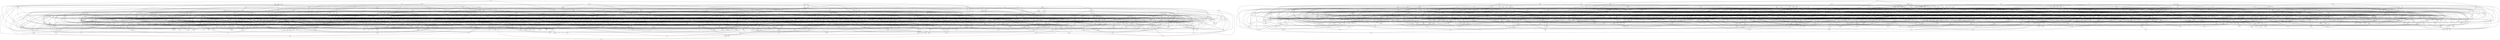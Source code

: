 graph {
	node [cluster=-1];
	ssr	[cluster=1];
	mkc	[cluster=1];
	ssr -- mkc;
	zdr	[cluster=1];
	ssr -- zdr;
	ccn	[cluster=2];
	hpf	[cluster=2];
	ccn -- hpf;
	drf	[cluster=2];
	ccn -- drf;
	dnr	[cluster=2];
	ccn -- dnr;
	xgq	[cluster=2];
	hpf -- xgq;
	zbz	[cluster=2];
	drf -- zbz;
	bpf	[cluster=2];
	krh	[cluster=2];
	bpf -- krh;
	stt	[cluster=2];
	bpf -- stt;
	pgl	[cluster=2];
	krh -- pgl;
	lhf	[cluster=2];
	zpv	[cluster=2];
	lhf -- zpv;
	gnp	[cluster=2];
	zpv -- gnp;
	xls	[cluster=2];
	zpv -- xls;
	pgn	[cluster=2];
	xjc	[cluster=2];
	pgn -- xjc;
	gfn	[cluster=1];
	xhp	[cluster=1];
	gfn -- xhp;
	hvg	[cluster=1];
	gfn -- hvg;
	bqd	[cluster=1];
	gfn -- bqd;
	xhp -- mkc;
	nvb	[cluster=1];
	xhp -- nvb;
	sff	[cluster=1];
	hvg -- sff;
	qdl	[cluster=1];
	hvg -- qdl;
	gnq	[cluster=1];
	bqd -- gnq;
	qzs	[cluster=1];
	bqd -- qzs;
	qqs	[cluster=1];
	bqd -- qqs;
	srl	[cluster=2];
	hfb	[cluster=2];
	srl -- hfb;
	gmm	[cluster=2];
	srl -- gmm;
	qjh	[cluster=2];
	srl -- qjh;
	mtb	[cluster=2];
	mcl	[cluster=2];
	mtb -- mcl;
	nps	[cluster=2];
	mtb -- nps;
	smg	[cluster=2];
	mcl -- smg;
	hkc	[cluster=2];
	hkc -- mcl;
	dcz	[cluster=2];
	hkc -- dcz;
	kzp	[cluster=2];
	hkc -- kzp;
	zpc	[cluster=2];
	hkc -- zpc;
	sgg	[cluster=2];
	hkc -- sgg;
	pxl	[cluster=2];
	dcz -- pxl;
	fhd	[cluster=1];
	vst	[cluster=1];
	fhd -- vst;
	kpz	[cluster=2];
	shk	[cluster=2];
	kpz -- shk;
	mfn	[cluster=2];
	kpz -- mfn;
	shk -- pgl;
	qfn	[cluster=2];
	mfn -- qfn;
	vbn	[cluster=2];
	mfn -- vbn;
	qkb	[cluster=1];
	gdx	[cluster=1];
	qkb -- gdx;
	xvq	[cluster=1];
	gdx -- xvq;
	dgb	[cluster=1];
	xvb	[cluster=1];
	dgb -- xvb;
	mnf	[cluster=1];
	dgb -- mnf;
	vqp	[cluster=1];
	xvb -- vqp;
	crc	[cluster=1];
	xvb -- crc;
	dsx	[cluster=1];
	mnf -- dsx;
	cnt	[cluster=2];
	pfj	[cluster=2];
	cnt -- pfj;
	khj	[cluster=2];
	cnt -- khj;
	qdb	[cluster=2];
	cnt -- qdb;
	fxr	[cluster=2];
	pfj -- fxr;
	cch	[cluster=2];
	khj -- cch;
	ttv	[cluster=2];
	qdb -- ttv;
	nsl	[cluster=2];
	qdb -- nsl;
	dht	[cluster=2];
	qdb -- dht;
	rxk	[cluster=2];
	ktd	[cluster=2];
	rxk -- ktd;
	xtf	[cluster=1];
	dhk	[cluster=1];
	xtf -- dhk;
	mqk	[cluster=1];
	xtf -- mqk;
	zmp	[cluster=1];
	xtf -- zmp;
	ztd	[cluster=1];
	dhk -- ztd;
	bdx	[cluster=1];
	mqk -- bdx;
	xtx	[cluster=1];
	zmp -- xtx;
	czq	[cluster=2];
	hpc	[cluster=2];
	czq -- hpc;
	tmk	[cluster=2];
	czq -- tmk;
	czq -- ttv;
	gmk	[cluster=2];
	czq -- gmk;
	jxv	[cluster=2];
	hpc -- jxv;
	mrr	[cluster=2];
	ttv -- mrr;
	gmk -- pxl;
	vhr	[cluster=2];
	gmk -- vhr;
	rcs	[cluster=1];
	scs	[cluster=1];
	rcs -- scs;
	zjt	[cluster=2];
	jgd	[cluster=2];
	zjt -- jgd;
	jcm	[cluster=2];
	zjt -- jcm;
	kms	[cluster=2];
	zjt -- kms;
	fhs	[cluster=2];
	jgd -- fhs;
	txv	[cluster=2];
	jgd -- txv;
	fnb	[cluster=2];
	jcm -- fnb;
	kms -- zpv;
	sfv	[cluster=2];
	kms -- sfv;
	ngz	[cluster=2];
	kms -- ngz;
	vdj	[cluster=1];
	jkt	[cluster=1];
	vdj -- jkt;
	ssd	[cluster=1];
	vdj -- ssd;
	ccd	[cluster=1];
	jkt -- ccd;
	zpq	[cluster=1];
	lmx	[cluster=1];
	zpq -- lmx;
	tcv	[cluster=1];
	zpq -- tcv;
	zdl	[cluster=1];
	zpq -- zdl;
	lxk	[cluster=1];
	lmx -- lxk;
	vxq	[cluster=1];
	lmx -- vxq;
	vln	[cluster=1];
	tcv -- vln;
	xrd	[cluster=1];
	tcv -- xrd;
	cvq	[cluster=1];
	tcv -- cvq;
	zdl -- tcv;
	zdl -- lxk;
	dpr	[cluster=1];
	zdl -- dpr;
	mpz	[cluster=2];
	jcb	[cluster=2];
	mpz -- jcb;
	hfl	[cluster=2];
	mpz -- hfl;
	ppj	[cluster=2];
	mpz -- ppj;
	mzg	[cluster=2];
	jcb -- mzg;
	gzp	[cluster=2];
	hfl -- gzp;
	cgq	[cluster=2];
	hfl -- cgq;
	dnl	[cluster=2];
	hfl -- dnl;
	rjr	[cluster=2];
	ppj -- rjr;
	krc	[cluster=2];
	ppj -- krc;
	qtx	[cluster=2];
	ppj -- qtx;
	bcm	[cluster=1];
	bcm -- ssd;
	ctd	[cluster=1];
	bcm -- ctd;
	dtz	[cluster=1];
	bcm -- dtz;
	dxd	[cluster=1];
	bcm -- dxd;
	lsl	[cluster=1];
	bcm -- lsl;
	gmg	[cluster=1];
	ctd -- gmg;
	lmq	[cluster=1];
	ctd -- lmq;
	zzk	[cluster=1];
	ctd -- zzk;
	kng	[cluster=1];
	dtz -- kng;
	mxp	[cluster=1];
	dxd -- mxp;
	bqf	[cluster=1];
	lsl -- bqf;
	qqq	[cluster=2];
	cjl	[cluster=2];
	qqq -- cjl;
	pdp	[cluster=2];
	qqq -- pdp;
	zhv	[cluster=2];
	qqq -- zhv;
	tvb	[cluster=2];
	qqq -- tvb;
	mcp	[cluster=2];
	cjl -- mcp;
	rpn	[cluster=2];
	cjl -- rpn;
	msl	[cluster=2];
	cjl -- msl;
	nnq	[cluster=2];
	cjl -- nnq;
	qxz	[cluster=2];
	pdp -- qxz;
	rpz	[cluster=2];
	pdp -- rpz;
	bpx	[cluster=2];
	pdp -- bpx;
	vqr	[cluster=2];
	zhv -- vqr;
	gjx	[cluster=2];
	tvb -- gjx;
	rfn	[cluster=2];
	tvb -- rfn;
	gxj	[cluster=1];
	lkj	[cluster=1];
	gxj -- lkj;
	tbq	[cluster=1];
	gxj -- tbq;
	sfm	[cluster=1];
	gxj -- sfm;
	zhk	[cluster=1];
	fqf	[cluster=1];
	zhk -- fqf;
	ptj	[cluster=1];
	zhk -- ptj;
	zhk -- vln;
	dfk	[cluster=1];
	fqf -- dfk;
	tcj	[cluster=1];
	vln -- tcj;
	dnd	[cluster=1];
	dpr -- dnd;
	qvb	[cluster=1];
	dpr -- qvb;
	ncp	[cluster=1];
	ncp -- vqp;
	vqn	[cluster=1];
	ncp -- vqn;
	vqp -- vst;
	srz	[cluster=1];
	lnv	[cluster=1];
	srz -- lnv;
	fsg	[cluster=1];
	srz -- fsg;
	rfr	[cluster=1];
	lnv -- rfr;
	kvn	[cluster=1];
	fsg -- kvn;
	jqk	[cluster=2];
	csq	[cluster=2];
	jqk -- csq;
	mcz	[cluster=2];
	jqk -- mcz;
	mcz -- jcb;
	xhn	[cluster=2];
	mcz -- xhn;
	cvv	[cluster=1];
	glq	[cluster=1];
	cvv -- glq;
	rsc	[cluster=1];
	cvv -- rsc;
	dzf	[cluster=1];
	cvv -- dzf;
	gdn	[cluster=1];
	cvv -- gdn;
	dfp	[cluster=1];
	cvv -- dfp;
	plb	[cluster=1];
	rsc -- plb;
	lgg	[cluster=1];
	rsc -- lgg;
	dzf -- ssd;
	qft	[cluster=1];
	dzf -- qft;
	rkk	[cluster=1];
	gdn -- rkk;
	knc	[cluster=1];
	dfp -- knc;
	vcx	[cluster=1];
	vcx -- vdj;
	npc	[cluster=1];
	vcx -- npc;
	nrx	[cluster=1];
	vcx -- nrx;
	rnh	[cluster=1];
	npc -- rnh;
	tth	[cluster=1];
	npc -- tth;
	mfd	[cluster=1];
	npc -- mfd;
	qns	[cluster=1];
	nrx -- qns;
	lbq	[cluster=2];
	zds	[cluster=2];
	lbq -- zds;
	psn	[cluster=2];
	npq	[cluster=2];
	psn -- npq;
	xzz	[cluster=2];
	psn -- xzz;
	psn -- gjx;
	svf	[cluster=2];
	psn -- svf;
	zdg	[cluster=2];
	gjx -- zdg;
	tnf	[cluster=1];
	zqk	[cluster=1];
	tnf -- zqk;
	jhs	[cluster=1];
	tnf -- jhs;
	zbh	[cluster=1];
	tnf -- zbh;
	lnq	[cluster=1];
	tnf -- lnq;
	dlg	[cluster=1];
	jhs -- dlg;
	dnh	[cluster=1];
	jhs -- dnh;
	clf	[cluster=1];
	jhs -- clf;
	sfg	[cluster=1];
	zbh -- sfg;
	vcq	[cluster=1];
	zbh -- vcq;
	lxq	[cluster=1];
	lnq -- lxq;
	nms	[cluster=1];
	lnq -- nms;
	lfp	[cluster=1];
	lnq -- lfp;
	vtz	[cluster=2];
	bhh	[cluster=2];
	vtz -- bhh;
	gxr	[cluster=2];
	vtz -- gxr;
	blx	[cluster=2];
	vtz -- blx;
	bhh -- mrr;
	khl	[cluster=2];
	bhh -- khl;
	nnh	[cluster=2];
	gxr -- nnh;
	hpn	[cluster=2];
	gxr -- hpn;
	blx -- mtb;
	fhf	[cluster=2];
	blx -- fhf;
	pzq	[cluster=2];
	vcj	[cluster=2];
	pzq -- vcj;
	cqn	[cluster=2];
	pzq -- cqn;
	jxr	[cluster=2];
	pzq -- jxr;
	qvx	[cluster=2];
	pzq -- qvx;
	vcj -- cqn;
	rmv	[cluster=2];
	vcj -- rmv;
	nsg	[cluster=2];
	cqn -- nsg;
	rgn	[cluster=2];
	jxr -- rgn;
	sxz	[cluster=2];
	qvx -- sxz;
	jtg	[cluster=2];
	qvx -- jtg;
	bdt	[cluster=2];
	bdt -- hpc;
	jzm	[cluster=2];
	bdt -- jzm;
	dhh	[cluster=2];
	bdt -- dhh;
	tbp	[cluster=2];
	bdt -- tbp;
	zdp	[cluster=2];
	tbp -- zdp;
	hlx	[cluster=2];
	tbp -- hlx;
	gxn	[cluster=2];
	tbp -- gxn;
	gjm	[cluster=2];
	gjm -- vtz;
	kjl	[cluster=2];
	gjm -- kjl;
	jln	[cluster=2];
	gjm -- jln;
	lmg	[cluster=2];
	kjl -- lmg;
	fck	[cluster=2];
	jln -- fck;
	rvq	[cluster=2];
	jln -- rvq;
	qsr	[cluster=2];
	jln -- qsr;
	zcg	[cluster=1];
	kcv	[cluster=1];
	zcg -- kcv;
	sqv	[cluster=1];
	zcg -- sqv;
	kcv -- qkb;
	cnb	[cluster=1];
	kcv -- cnb;
	zsj	[cluster=1];
	sqv -- zsj;
	qsp	[cluster=2];
	fck -- qsp;
	tcp	[cluster=2];
	fck -- tcp;
	hzn	[cluster=2];
	qsp -- hzn;
	tmn	[cluster=2];
	qsp -- tmn;
	lls	[cluster=1];
	zvq	[cluster=1];
	lls -- zvq;
	tkd	[cluster=1];
	lls -- tkd;
	tzd	[cluster=1];
	lls -- tzd;
	jgh	[cluster=1];
	zvq -- jgh;
	blk	[cluster=1];
	tkd -- blk;
	nrq	[cluster=1];
	tkd -- nrq;
	rkd	[cluster=1];
	tzd -- rkd;
	hbr	[cluster=2];
	hld	[cluster=2];
	hbr -- hld;
	rkl	[cluster=2];
	hbr -- rkl;
	cbg	[cluster=2];
	hbr -- cbg;
	zsh	[cluster=1];
	dcx	[cluster=1];
	zsh -- dcx;
	zhr	[cluster=1];
	zsh -- zhr;
	mmr	[cluster=1];
	mmr -- zmp;
	tbk	[cluster=1];
	mmr -- tbk;
	mmr -- qns;
	xbf	[cluster=1];
	tbk -- xbf;
	hhs	[cluster=1];
	qns -- hhs;
	fvf	[cluster=2];
	rsp	[cluster=2];
	fvf -- rsp;
	vlb	[cluster=2];
	rsp -- vlb;
	bdd	[cluster=1];
	rfr -- bdd;
	krn	[cluster=2];
	dkk	[cluster=2];
	krn -- dkk;
	dfd	[cluster=2];
	krn -- dfd;
	vvc	[cluster=1];
	hmj	[cluster=1];
	vvc -- hmj;
	zmh	[cluster=1];
	vvc -- zmh;
	slc	[cluster=1];
	lmq -- slc;
	qxm	[cluster=1];
	lmq -- qxm;
	tfv	[cluster=1];
	lmq -- tfv;
	cxn	[cluster=1];
	zzk -- cxn;
	nfn	[cluster=1];
	zzk -- nfn;
	sqk	[cluster=2];
	qsg	[cluster=2];
	sqk -- qsg;
	hpq	[cluster=2];
	sqk -- hpq;
	nhf	[cluster=2];
	sqk -- nhf;
	mpc	[cluster=2];
	hpq -- mpc;
	rjb	[cluster=2];
	vlb -- rjb;
	tsf	[cluster=1];
	dkp	[cluster=1];
	tsf -- dkp;
	csh	[cluster=1];
	tsf -- csh;
	mxv	[cluster=1];
	csh -- mxv;
	pjr	[cluster=1];
	csh -- pjr;
	hsn	[cluster=1];
	csh -- hsn;
	lcm	[cluster=1];
	tjj	[cluster=1];
	lcm -- tjj;
	nxn	[cluster=2];
	nxn -- kjl;
	gph	[cluster=2];
	nxn -- gph;
	snz	[cluster=2];
	cch -- snz;
	xzv	[cluster=2];
	snz -- xzv;
	xbm	[cluster=1];
	kng -- xbm;
	gkn	[cluster=1];
	bgm	[cluster=1];
	gkn -- bgm;
	vsn	[cluster=1];
	bgm -- vsn;
	rfk	[cluster=2];
	ngv	[cluster=2];
	rfk -- ngv;
	pjb	[cluster=2];
	ngv -- pjb;
	qrr	[cluster=2];
	bqr	[cluster=2];
	qrr -- bqr;
	rjp	[cluster=2];
	qrr -- rjp;
	fqs	[cluster=2];
	qrr -- fqs;
	gsx	[cluster=2];
	qrr -- gsx;
	qrr -- rjr;
	bqr -- zbz;
	qlc	[cluster=2];
	bqr -- qlc;
	rjp -- tvb;
	rjp -- npq;
	rjp -- nxn;
	bnr	[cluster=2];
	rjp -- bnr;
	lhb	[cluster=2];
	rjp -- lhb;
	bvd	[cluster=2];
	rjp -- bvd;
	lnz	[cluster=2];
	fqs -- lnz;
	nxm	[cluster=2];
	fqs -- nxm;
	jql	[cluster=2];
	fqs -- jql;
	xnc	[cluster=2];
	gsx -- xnc;
	gsx -- cgq;
	qnz	[cluster=2];
	rjr -- qnz;
	dmq	[cluster=1];
	dmq -- zmh;
	clv	[cluster=1];
	dmq -- clv;
	zdj	[cluster=1];
	dmq -- zdj;
	nkp	[cluster=1];
	zdj -- nkp;
	jfc	[cluster=1];
	mxp -- jfc;
	pms	[cluster=2];
	nnh -- pms;
	bjp	[cluster=2];
	hpn -- bjp;
	pqx	[cluster=1];
	nbh	[cluster=1];
	pqx -- nbh;
	qjx	[cluster=1];
	pqx -- qjx;
	frt	[cluster=1];
	pqx -- frt;
	vpb	[cluster=1];
	pqx -- vpb;
	mmn	[cluster=1];
	pqx -- mmn;
	nbh -- zhr;
	stn	[cluster=1];
	nbh -- stn;
	qjx -- dhk;
	mfv	[cluster=1];
	qjx -- mfv;
	dlx	[cluster=1];
	qjx -- dlx;
	zmt	[cluster=1];
	frt -- zmt;
	frt -- dfk;
	vpb -- tcv;
	vpb -- vqn;
	vpb -- tcj;
	kgp	[cluster=1];
	vpb -- kgp;
	mmn -- ztd;
	mdt	[cluster=2];
	qkc	[cluster=2];
	mdt -- qkc;
	jzn	[cluster=2];
	mdt -- jzn;
	jks	[cluster=2];
	mdt -- jks;
	qbc	[cluster=2];
	mdt -- qbc;
	mdt -- zdp;
	gfm	[cluster=2];
	qkc -- gfm;
	hkt	[cluster=2];
	qkc -- hkt;
	dnq	[cluster=2];
	qkc -- dnq;
	ndh	[cluster=2];
	qkc -- ndh;
	qkc -- ngz;
	tzj	[cluster=2];
	qkc -- tzj;
	jzn -- fxr;
	jks -- kzp;
	pcf	[cluster=2];
	jks -- pcf;
	qbc -- rfk;
	klt	[cluster=2];
	qbc -- klt;
	zdp -- snz;
	frj	[cluster=1];
	fgj	[cluster=1];
	frj -- fgj;
	dvv	[cluster=1];
	dvv -- tjj;
	hkm	[cluster=1];
	dvv -- hkm;
	tqf	[cluster=1];
	dvv -- tqf;
	cmc	[cluster=1];
	dvv -- cmc;
	hkm -- knc;
	tqf -- dkp;
	tdb	[cluster=1];
	tqf -- tdb;
	cgs	[cluster=1];
	tqf -- cgs;
	dcq	[cluster=1];
	cmc -- dcq;
	cmc -- nfn;
	mcs	[cluster=2];
	ttz	[cluster=2];
	mcs -- ttz;
	xcr	[cluster=2];
	mcs -- xcr;
	svg	[cluster=2];
	xcr -- svg;
	vxg	[cluster=2];
	vxg -- mcp;
	gxt	[cluster=2];
	vxg -- gxt;
	mqn	[cluster=2];
	vxg -- mqn;
	xnh	[cluster=2];
	gxt -- xnh;
	gxt -- tmn;
	pmv	[cluster=1];
	pmv -- sqv;
	mzb	[cluster=1];
	mzb -- zsh;
	pvf	[cluster=2];
	pvf -- sgg;
	jzx	[cluster=2];
	pvf -- jzx;
	sxk	[cluster=2];
	sxk -- qjh;
	sxk -- nsg;
	sxk -- mpc;
	grj	[cluster=1];
	grj -- srz;
	dgx	[cluster=1];
	grj -- dgx;
	vbh	[cluster=2];
	vbh -- rkl;
	sbn	[cluster=2];
	vbh -- sbn;
	sbn -- mfn;
	qzg	[cluster=2];
	xdv	[cluster=2];
	qzg -- xdv;
	zgb	[cluster=2];
	qzg -- zgb;
	mpl	[cluster=2];
	qzg -- mpl;
	fmc	[cluster=2];
	qzg -- fmc;
	xdv -- qxz;
	bhb	[cluster=2];
	zgb -- bhb;
	fhl	[cluster=2];
	mpl -- fhl;
	lss	[cluster=2];
	mpl -- lss;
	fmc -- qjh;
	fmc -- rmv;
	zbl	[cluster=2];
	zbf	[cluster=2];
	zbl -- zbf;
	nst	[cluster=1];
	svd	[cluster=1];
	nst -- svd;
	nds	[cluster=1];
	svd -- nds;
	fbq	[cluster=1];
	fbq -- dcx;
	cmf	[cluster=1];
	fbq -- cmf;
	gzt	[cluster=1];
	fbq -- gzt;
	lln	[cluster=1];
	fbq -- lln;
	fnx	[cluster=1];
	cmf -- fnx;
	gzt -- ssr;
	gzt -- sfg;
	rcb	[cluster=1];
	lln -- rcb;
	qhs	[cluster=1];
	lln -- qhs;
	kfb	[cluster=2];
	gsk	[cluster=2];
	kfb -- gsk;
	xvn	[cluster=2];
	gsk -- xvn;
	ppg	[cluster=1];
	slc -- ppg;
	rds	[cluster=2];
	hrd	[cluster=2];
	rds -- hrd;
	tlv	[cluster=2];
	rds -- tlv;
	qbm	[cluster=2];
	rds -- qbm;
	zbr	[cluster=2];
	hrd -- zbr;
	tlv -- vbh;
	grs	[cluster=2];
	tlv -- grs;
	tlv -- xzv;
	qbm -- rsp;
	vgp	[cluster=1];
	qcp	[cluster=1];
	vgp -- qcp;
	vgp -- tcj;
	qcp -- xrd;
	kcx	[cluster=1];
	kcx -- gkn;
	mbc	[cluster=1];
	kcx -- mbc;
	xmk	[cluster=1];
	kcx -- xmk;
	xtj	[cluster=1];
	kcx -- xtj;
	cqv	[cluster=1];
	mbc -- cqv;
	prg	[cluster=1];
	mbc -- prg;
	pns	[cluster=1];
	mbc -- pns;
	fsz	[cluster=1];
	mbc -- fsz;
	xcx	[cluster=1];
	mbc -- xcx;
	xmk -- fgj;
	kzj	[cluster=1];
	fpg	[cluster=1];
	kzj -- fpg;
	dng	[cluster=1];
	kzj -- dng;
	fpg -- zsh;
	frz	[cluster=1];
	fpg -- frz;
	gjj	[cluster=1];
	fpg -- gjj;
	zth	[cluster=1];
	fpg -- zth;
	hkr	[cluster=1];
	fpg -- hkr;
	qhr	[cluster=2];
	qhr -- gfm;
	ktx	[cluster=2];
	qhr -- ktx;
	qhr -- lmg;
	kbn	[cluster=2];
	qhr -- kbn;
	lnd	[cluster=2];
	kbn -- lnd;
	zrk	[cluster=2];
	kbn -- zrk;
	dtr	[cluster=2];
	dtr -- mcs;
	fgc	[cluster=2];
	dtr -- fgc;
	dtr -- mzg;
	fgc -- nnh;
	lxn	[cluster=2];
	fgc -- lxn;
	vfx	[cluster=1];
	mfh	[cluster=1];
	vfx -- mfh;
	frd	[cluster=1];
	vfx -- frd;
	frd -- gmg;
	xsk	[cluster=1];
	frd -- xsk;
	szm	[cluster=2];
	szm -- gmm;
	szm -- hkt;
	hfh	[cluster=2];
	szm -- hfh;
	ckk	[cluster=2];
	szm -- ckk;
	hkt -- gsx;
	hkt -- xvn;
	bkz	[cluster=2];
	hfh -- bkz;
	rxg	[cluster=2];
	hfh -- rxg;
	pzl	[cluster=2];
	hfh -- pzl;
	xtz	[cluster=2];
	ckk -- xtz;
	qdg	[cluster=1];
	rcg	[cluster=1];
	qdg -- rcg;
	vgb	[cluster=1];
	rcg -- vgb;
	kxg	[cluster=2];
	kxg -- qnz;
	vbk	[cluster=2];
	kxg -- vbk;
	pff	[cluster=2];
	kxg -- pff;
	hll	[cluster=2];
	kxg -- hll;
	dfs	[cluster=2];
	kxg -- dfs;
	qnz -- xjc;
	vbk -- xjc;
	nmb	[cluster=2];
	vbk -- nmb;
	dfs -- pcf;
	fmp	[cluster=2];
	dfs -- fmp;
	hgm	[cluster=2];
	gnk	[cluster=2];
	hgm -- gnk;
	ptd	[cluster=2];
	hgm -- ptd;
	mxc	[cluster=2];
	hgm -- mxc;
	kmb	[cluster=2];
	hgm -- kmb;
	gnk -- pgn;
	zvc	[cluster=2];
	gnk -- zvc;
	ptd -- krh;
	fnr	[cluster=2];
	ptd -- fnr;
	czp	[cluster=2];
	ptd -- czp;
	mxc -- zrk;
	kmb -- dfd;
	bmb	[cluster=2];
	kmb -- bmb;
	gbx	[cluster=2];
	mkt	[cluster=2];
	gbx -- mkt;
	nkn	[cluster=2];
	gbx -- nkn;
	mcj	[cluster=2];
	gbx -- mcj;
	bkt	[cluster=2];
	mkt -- bkt;
	rmf	[cluster=2];
	mkt -- rmf;
	nkn -- krh;
	mmp	[cluster=2];
	nkn -- mmp;
	qmq	[cluster=2];
	mcj -- qmq;
	fpx	[cluster=1];
	fpx -- dtz;
	zvh	[cluster=1];
	fpx -- zvh;
	bgt	[cluster=1];
	zvh -- bgt;
	zvm	[cluster=1];
	zvh -- zvm;
	npb	[cluster=1];
	zvh -- npb;
	lgl	[cluster=1];
	lgl -- zbh;
	lgl -- rcg;
	qcg	[cluster=1];
	lgl -- qcg;
	hmx	[cluster=1];
	qcg -- hmx;
	ngx	[cluster=1];
	qcg -- ngx;
	sfv -- mzg;
	xfd	[cluster=2];
	sfv -- xfd;
	kgs	[cluster=2];
	sfv -- kgs;
	xpz	[cluster=2];
	xfd -- xpz;
	sls	[cluster=1];
	dfj	[cluster=1];
	sls -- dfj;
	tfd	[cluster=1];
	sls -- tfd;
	vtj	[cluster=1];
	sls -- vtj;
	znv	[cluster=1];
	sls -- znv;
	dfj -- rcs;
	rfb	[cluster=1];
	dfj -- rfb;
	dfj -- kgp;
	gqz	[cluster=1];
	tfd -- gqz;
	cxr	[cluster=1];
	tfd -- cxr;
	dbx	[cluster=1];
	tfd -- dbx;
	vtj -- dpr;
	htv	[cluster=1];
	vtj -- htv;
	zrj	[cluster=1];
	znv -- zrj;
	xmz	[cluster=1];
	znv -- xmz;
	kmq	[cluster=1];
	znv -- kmq;
	kvj	[cluster=1];
	znv -- kvj;
	msc	[cluster=1];
	msc -- gdn;
	msc -- gqz;
	hdp	[cluster=1];
	msc -- hdp;
	qbd	[cluster=1];
	msc -- qbd;
	hdp -- fhd;
	hdp -- cgs;
	tqn	[cluster=1];
	hdp -- tqn;
	gjp	[cluster=1];
	hdp -- gjp;
	mmb	[cluster=1];
	qbd -- mmb;
	tfz	[cluster=1];
	fnk	[cluster=1];
	tfz -- fnk;
	scr	[cluster=1];
	tfz -- scr;
	vff	[cluster=1];
	tfz -- vff;
	tfz -- tdb;
	hls	[cluster=1];
	fnk -- hls;
	fnk -- prg;
	jcj	[cluster=1];
	scr -- jcj;
	qph	[cluster=1];
	scr -- qph;
	nsn	[cluster=1];
	scr -- nsn;
	gmx	[cluster=1];
	vff -- gmx;
	zxl	[cluster=1];
	vff -- zxl;
	gmb	[cluster=2];
	gst	[cluster=2];
	gmb -- gst;
	dqr	[cluster=2];
	gmb -- dqr;
	grk	[cluster=2];
	gmb -- grk;
	hfp	[cluster=2];
	gmb -- hfp;
	tqj	[cluster=2];
	gst -- tqj;
	qlk	[cluster=2];
	gst -- qlk;
	prb	[cluster=2];
	gst -- prb;
	dqr -- dnr;
	dqr -- rkl;
	grk -- dnr;
	dfc	[cluster=2];
	grk -- dfc;
	njv	[cluster=2];
	grk -- njv;
	grs -- pfj;
	xsr	[cluster=1];
	bbs	[cluster=1];
	xsr -- bbs;
	sxx	[cluster=1];
	bbs -- sxx;
	lzx	[cluster=1];
	bbs -- lzx;
	vbj	[cluster=2];
	vbj -- jzx;
	pts	[cluster=2];
	vbj -- pts;
	lnm	[cluster=2];
	vbj -- lnm;
	lnm -- hfp;
	dhc	[cluster=2];
	lnm -- dhc;
	ljb	[cluster=2];
	lnm -- ljb;
	qnx	[cluster=2];
	qnx -- ckk;
	qnx -- qxz;
	nvt	[cluster=2];
	nvt -- dhc;
	zfm	[cluster=2];
	zfm -- shk;
	zfm -- npq;
	zfm -- kbn;
	lbd	[cluster=2];
	zfm -- lbd;
	lbd -- zvc;
	jjl	[cluster=1];
	sht	[cluster=1];
	jjl -- sht;
	cvl	[cluster=1];
	jjl -- cvl;
	qkr	[cluster=1];
	jjl -- qkr;
	kbf	[cluster=1];
	jjl -- kbf;
	sht -- dpr;
	jjj	[cluster=1];
	sht -- jjj;
	cvl -- dnd;
	dtx	[cluster=1];
	qkr -- dtx;
	qkr -- cvq;
	hjg	[cluster=1];
	kbf -- hjg;
	jsv	[cluster=2];
	dhg	[cluster=2];
	jsv -- dhg;
	jvg	[cluster=2];
	jsv -- jvg;
	ghd	[cluster=2];
	jsv -- ghd;
	hqs	[cluster=2];
	jsv -- hqs;
	jsv -- mrr;
	mhx	[cluster=2];
	dhg -- mhx;
	jvg -- zvc;
	ghd -- rgn;
	ghd -- qnx;
	hqs -- zrk;
	kpg	[cluster=2];
	hqs -- kpg;
	nlk	[cluster=2];
	xsp	[cluster=2];
	nlk -- xsp;
	cbt	[cluster=2];
	nlk -- cbt;
	qmd	[cluster=2];
	nlk -- qmd;
	xsp -- rjr;
	rpr	[cluster=2];
	xsp -- rpr;
	cbt -- dkk;
	hkf	[cluster=2];
	cbt -- hkf;
	qmd -- ktd;
	qmd -- tcp;
	qmd -- fhf;
	stm	[cluster=2];
	qmd -- stm;
	slk	[cluster=2];
	slk -- bmb;
	jjp	[cluster=2];
	slk -- jjp;
	hdg	[cluster=2];
	slk -- hdg;
	dtf	[cluster=2];
	slk -- dtf;
	jjp -- fhl;
	jjp -- zdg;
	blh	[cluster=2];
	hdg -- blh;
	pmz	[cluster=2];
	dtf -- pmz;
	khs	[cluster=2];
	dtf -- khs;
	pkk	[cluster=1];
	ksl	[cluster=1];
	pkk -- ksl;
	zpn	[cluster=1];
	ksl -- zpn;
	bcz	[cluster=1];
	ksl -- bcz;
	bjv	[cluster=2];
	bjv -- bdt;
	bjv -- fvf;
	kbl	[cluster=2];
	bjv -- kbl;
	rbl	[cluster=2];
	bjv -- rbl;
	kbl -- zpc;
	kbl -- bhh;
	njb	[cluster=1];
	zlq	[cluster=1];
	njb -- zlq;
	skz	[cluster=1];
	skz -- vfx;
	tpn	[cluster=1];
	skz -- tpn;
	skz -- cxr;
	klc	[cluster=1];
	skz -- klc;
	tpl	[cluster=1];
	skz -- tpl;
	kqz	[cluster=1];
	tpn -- kqz;
	tkq	[cluster=1];
	tpn -- tkq;
	tpn -- xrd;
	cxr -- bgt;
	zsz	[cluster=1];
	klc -- zsz;
	xjx	[cluster=1];
	klc -- xjx;
	qbt	[cluster=1];
	klc -- qbt;
	zzt	[cluster=1];
	tpl -- zzt;
	mmp -- mpc;
	mmp -- mhx;
	xsm	[cluster=1];
	xsm -- hmj;
	kfq	[cluster=1];
	gmx -- kfq;
	zxl -- cmf;
	pck	[cluster=1];
	pck -- jkt;
	pck -- dkp;
	czg	[cluster=1];
	pck -- czg;
	pck -- hjg;
	dsr	[cluster=1];
	czg -- dsr;
	pmx	[cluster=1];
	czg -- pmx;
	ldl	[cluster=2];
	ldl -- gmm;
	rsq	[cluster=2];
	ldl -- rsq;
	tkt	[cluster=2];
	ldl -- tkt;
	rsq -- ttv;
	tkt -- vbk;
	tkt -- zrk;
	tkt -- qtx;
	zfk	[cluster=2];
	lpm	[cluster=2];
	zfk -- lpm;
	qch	[cluster=2];
	zfk -- qch;
	fts	[cluster=2];
	zfk -- fts;
	lpm -- vlb;
	lpm -- hpn;
	qch -- rjb;
	qch -- lxn;
	fts -- nnh;
	fts -- mcs;
	ctn	[cluster=2];
	ctn -- svf;
	rxc	[cluster=2];
	ctn -- rxc;
	mnj	[cluster=1];
	mnj -- jkt;
	mnj -- dlg;
	fjj	[cluster=1];
	fjj -- rfb;
	jhc	[cluster=1];
	fjj -- jhc;
	rdb	[cluster=1];
	fjj -- rdb;
	bmg	[cluster=1];
	fjj -- bmg;
	rfb -- scs;
	jhc -- qbd;
	rdb -- hkr;
	jbz	[cluster=1];
	bmg -- jbz;
	cqp	[cluster=1];
	cqp -- svd;
	cqp -- vxq;
	ppx	[cluster=1];
	cqp -- ppx;
	ztf	[cluster=1];
	ppx -- ztf;
	ppx -- xbm;
	kjs	[cluster=1];
	ppx -- kjs;
	pfl	[cluster=1];
	ppx -- pfl;
	pqj	[cluster=1];
	pxc	[cluster=1];
	pqj -- pxc;
	ggj	[cluster=1];
	pqj -- ggj;
	qrz	[cluster=1];
	pqj -- qrz;
	pdc	[cluster=1];
	pqj -- pdc;
	pxc -- zrj;
	lkp	[cluster=1];
	pxc -- lkp;
	nsk	[cluster=1];
	pxc -- nsk;
	pjf	[cluster=1];
	pxc -- pjf;
	ggj -- slc;
	dzj	[cluster=1];
	ggj -- dzj;
	ggj -- bcz;
	xdj	[cluster=1];
	pdc -- xdj;
	pdc -- fnx;
	pct	[cluster=1];
	pdc -- pct;
	qfn -- zbf;
	fxr -- xnh;
	fxr -- ljb;
	fxr -- nmb;
	chb	[cluster=1];
	chb -- ztf;
	hxp	[cluster=1];
	chb -- hxp;
	lbb	[cluster=1];
	lbb -- hvg;
	lbb -- zqk;
	lbb -- cvl;
	cpv	[cluster=1];
	lbb -- cpv;
	cpv -- tbq;
	bnl	[cluster=1];
	cpv -- bnl;
	tjk	[cluster=1];
	tts	[cluster=1];
	tjk -- tts;
	dhp	[cluster=1];
	tjk -- dhp;
	sfx	[cluster=2];
	sfx -- ktx;
	znk	[cluster=2];
	sfx -- znk;
	gpz	[cluster=2];
	sfx -- gpz;
	qln	[cluster=2];
	sfx -- qln;
	ggh	[cluster=2];
	sfx -- ggh;
	rnp	[cluster=2];
	gpz -- rnp;
	flj	[cluster=2];
	qln -- flj;
	hss	[cluster=2];
	qln -- hss;
	fph	[cluster=2];
	qln -- fph;
	ggh -- qkc;
	sbx	[cluster=2];
	ggh -- sbx;
	hxv	[cluster=2];
	ggh -- hxv;
	fhl -- rsp;
	xxn	[cluster=1];
	mjv	[cluster=1];
	xxn -- mjv;
	dfv	[cluster=2];
	dfv -- hfb;
	dfv -- mfn;
	xvh	[cluster=2];
	dfv -- xvh;
	dfv -- hzn;
	xvh -- rxk;
	xvh -- gfm;
	xvh -- dhg;
	xvh -- hzn;
	ths	[cluster=1];
	vfl	[cluster=1];
	ths -- vfl;
	ths -- frz;
	lhm	[cluster=1];
	ths -- lhm;
	nks	[cluster=1];
	ths -- nks;
	ths -- sxx;
	vfl -- mfd;
	psm	[cluster=1];
	vfl -- psm;
	vpf	[cluster=1];
	vfl -- vpf;
	frz -- zlq;
	frz -- pdc;
	lhm -- vgp;
	ptf	[cluster=1];
	lhm -- ptf;
	cgs -- lkj;
	zqd	[cluster=2];
	zqd -- tmk;
	zqd -- hld;
	hgh	[cluster=2];
	zqd -- hgh;
	dhs	[cluster=2];
	zqd -- dhs;
	dhs -- vxg;
	rlj	[cluster=2];
	dhs -- rlj;
	rsx	[cluster=2];
	dhs -- rsx;
	fgg	[cluster=2];
	fgg -- mhx;
	kmr	[cluster=2];
	fgg -- kmr;
	xlt	[cluster=2];
	fgg -- xlt;
	kmr -- pgn;
	xlt -- dfd;
	xlt -- qxz;
	jbh	[cluster=1];
	jbh -- zlq;
	jbh -- bmg;
	dmg	[cluster=1];
	jbh -- dmg;
	qkx	[cluster=1];
	jbh -- qkx;
	skl	[cluster=1];
	jbh -- skl;
	dmg -- bqf;
	mkf	[cluster=1];
	dmg -- mkf;
	qkx -- htv;
	qkx -- bcz;
	rlz	[cluster=1];
	qkx -- rlz;
	vrk	[cluster=1];
	skl -- vrk;
	kkf	[cluster=1];
	kql	[cluster=1];
	kkf -- kql;
	thd	[cluster=2];
	thd -- pts;
	thd -- xnc;
	jbf	[cluster=2];
	thd -- jbf;
	jbf -- kgs;
	pzb	[cluster=1];
	pzb -- zhk;
	bln	[cluster=1];
	pzb -- bln;
	qpl	[cluster=1];
	pzb -- qpl;
	bfs	[cluster=1];
	pzb -- bfs;
	mgh	[cluster=1];
	pzb -- mgh;
	bln -- nms;
	srd	[cluster=1];
	bln -- srd;
	qpl -- rkk;
	lcf	[cluster=1];
	qpl -- lcf;
	qpl -- qft;
	dst	[cluster=1];
	bfs -- dst;
	tsh	[cluster=1];
	bfs -- tsh;
	mgh -- gjp;
	mgh -- jfc;
	gfx	[cluster=2];
	qjd	[cluster=2];
	gfx -- qjd;
	bvk	[cluster=2];
	gfx -- bvk;
	fmx	[cluster=2];
	gfx -- fmx;
	ssv	[cluster=2];
	gfx -- ssv;
	qjd -- rpr;
	bvk -- ppj;
	bvk -- zdp;
	gkt	[cluster=2];
	bvk -- gkt;
	fmx -- mcj;
	vpj	[cluster=2];
	fmx -- vpj;
	ssv -- gzp;
	gdg	[cluster=2];
	xgq -- gdg;
	csz	[cluster=1];
	lmf	[cluster=1];
	csz -- lmf;
	csz -- rkk;
	csz -- zrj;
	zrj -- vpf;
	dmb	[cluster=1];
	hbk	[cluster=1];
	dmb -- hbk;
	zbn	[cluster=1];
	dmb -- zbn;
	dmb -- hhs;
	hbk -- nrq;
	zbn -- mnj;
	vvq	[cluster=1];
	hhs -- vvq;
	lxq -- xsr;
	bhd	[cluster=1];
	lxq -- bhd;
	nms -- mnf;
	fbr	[cluster=1];
	nms -- fbr;
	dkh	[cluster=2];
	dkh -- svf;
	mct	[cluster=2];
	dkh -- mct;
	kmj	[cluster=2];
	dkh -- kmj;
	tjr	[cluster=2];
	dkh -- tjr;
	mct -- xnc;
	fzs	[cluster=2];
	mct -- fzs;
	prp	[cluster=2];
	mct -- prp;
	clh	[cluster=2];
	mct -- clh;
	kmj -- rjb;
	fnq	[cluster=2];
	kmj -- fnq;
	kmj -- blh;
	tjr -- qbm;
	vcn	[cluster=2];
	tjr -- vcn;
	gxs	[cluster=1];
	gxs -- ncp;
	hcv	[cluster=1];
	gxs -- hcv;
	msj	[cluster=1];
	gxs -- msj;
	lxr	[cluster=1];
	gxs -- lxr;
	gxs -- lzx;
	hcv -- zvm;
	hcv -- bqf;
	msj -- nst;
	msj -- rkd;
	lxr -- dsx;
	qss	[cluster=1];
	lxr -- qss;
	snx	[cluster=2];
	snx -- xzv;
	vkj	[cluster=2];
	qmv	[cluster=2];
	vkj -- qmv;
	vkj -- krc;
	tvx	[cluster=2];
	vkj -- tvx;
	qmv -- zpc;
	qbs	[cluster=2];
	qmv -- qbs;
	mmq	[cluster=2];
	krc -- mmq;
	cfk	[cluster=2];
	tvx -- cfk;
	drx	[cluster=2];
	tvx -- drx;
	hrq	[cluster=2];
	tvx -- hrq;
	mfv -- mfh;
	svh	[cluster=1];
	msn	[cluster=1];
	svh -- msn;
	sxj	[cluster=1];
	svh -- sxj;
	svh -- stn;
	hlv	[cluster=1];
	msn -- hlv;
	sxj -- qrz;
	ltd	[cluster=2];
	ltd -- cnt;
	ltd -- csq;
	ltd -- mmp;
	ltd -- vkj;
	bmk	[cluster=2];
	ltd -- bmk;
	bmk -- xnh;
	bmk -- nmb;
	bmk -- hxv;
	cft	[cluster=2];
	cft -- krn;
	cft -- mhx;
	vfn	[cluster=2];
	cft -- vfn;
	dpz	[cluster=2];
	cft -- dpz;
	bdl	[cluster=2];
	cft -- bdl;
	vfn -- pgn;
	vfn -- xjc;
	vfn -- hkf;
	dpz -- grs;
	fmf	[cluster=2];
	dpz -- fmf;
	vxn	[cluster=2];
	dpz -- vxn;
	bdl -- ktx;
	kjx	[cluster=2];
	bdl -- kjx;
	tzg	[cluster=2];
	bdl -- tzg;
	gld	[cluster=1];
	mkj	[cluster=1];
	gld -- mkj;
	gld -- rkd;
	gld -- dsr;
	hsx	[cluster=1];
	gld -- hsx;
	gld -- dzj;
	mkj -- cvl;
	mkj -- dsx;
	zxj	[cluster=1];
	hsx -- zxj;
	rzl	[cluster=1];
	hsx -- rzl;
	sfg -- vst;
	sfg -- pmx;
	dtc	[cluster=1];
	sfg -- dtc;
	pmx -- nks;
	xqq	[cluster=1];
	xqq -- sxj;
	xqq -- dbx;
	tgx	[cluster=1];
	tgx -- sfm;
	kvt	[cluster=1];
	tgx -- kvt;
	pbt	[cluster=1];
	kvt -- pbt;
	lkz	[cluster=1];
	cqv -- lkz;
	sxm	[cluster=1];
	cqv -- sxm;
	zkf	[cluster=1];
	lkz -- zkf;
	fhc	[cluster=1];
	lkz -- fhc;
	xlm	[cluster=1];
	sxm -- xlm;
	tzz	[cluster=1];
	sxm -- tzz;
	hls -- ssd;
	fst	[cluster=1];
	hls -- fst;
	knn	[cluster=2];
	knn -- rvq;
	cxl	[cluster=2];
	knn -- cxl;
	cfz	[cluster=2];
	knn -- cfz;
	rvq -- shk;
	vjh	[cluster=2];
	rvq -- vjh;
	cxl -- ljb;
	cfz -- vqr;
	trp	[cluster=1];
	rzn	[cluster=1];
	trp -- rzn;
	trp -- gnq;
	xpp	[cluster=1];
	trp -- xpp;
	sjh	[cluster=1];
	trp -- sjh;
	rzn -- qph;
	mtv	[cluster=1];
	rzn -- mtv;
	jvr	[cluster=1];
	rzn -- jvr;
	gnq -- lkz;
	gnq -- mmb;
	sjh -- mkc;
	cxt	[cluster=1];
	sjh -- cxt;
	xtx -- xpp;
	clk	[cluster=2];
	clk -- cbg;
	fxg	[cluster=2];
	clk -- fxg;
	mlk	[cluster=2];
	clk -- mlk;
	fxh	[cluster=2];
	clk -- fxh;
	nzh	[cluster=2];
	clk -- nzh;
	fxg -- pvf;
	sdr	[cluster=2];
	fxg -- sdr;
	mlk -- xzz;
	mlk -- mrr;
	fxh -- cqn;
	fxh -- lmg;
	nzh -- mzg;
	kqz -- ssd;
	kqz -- rnh;
	rnh -- qdl;
	glp	[cluster=1];
	glp -- zbh;
	glp -- fbq;
	kkx	[cluster=1];
	glp -- kkx;
	glp -- nkp;
	hmz	[cluster=1];
	glp -- hmz;
	vns	[cluster=1];
	glp -- vns;
	gbr	[cluster=1];
	kkx -- gbr;
	bvv	[cluster=1];
	kkx -- bvv;
	njr	[cluster=1];
	hmz -- njr;
	hmz -- qss;
	hmz -- clf;
	vns -- csz;
	gkx	[cluster=1];
	vns -- gkx;
	nxl	[cluster=1];
	nxl -- mxv;
	nxl -- zmt;
	xgm	[cluster=1];
	nxl -- xgm;
	xbt	[cluster=1];
	mxv -- xbt;
	mxv -- dtx;
	svp	[cluster=1];
	mxv -- svp;
	zmt -- zsj;
	xgm -- mfd;
	fhp	[cluster=1];
	mzd	[cluster=1];
	fhp -- mzd;
	jlk	[cluster=1];
	fhp -- jlk;
	jtc	[cluster=1];
	fhp -- jtc;
	mzd -- srz;
	mzd -- gmx;
	pmk	[cluster=1];
	mzd -- pmk;
	zgg	[cluster=1];
	jlk -- zgg;
	vnd	[cluster=1];
	jlk -- vnd;
	zjp	[cluster=1];
	jlk -- zjp;
	gtj	[cluster=1];
	jlk -- gtj;
	jtc -- ssr;
	jtc -- hjg;
	jtc -- bvv;
	jsj	[cluster=1];
	jtc -- jsj;
	jzc	[cluster=1];
	jzc -- tnf;
	jzc -- mfh;
	jzc -- lkp;
	ldr	[cluster=1];
	jzc -- ldr;
	lkp -- cmf;
	ldr -- fsg;
	ldr -- xtx;
	hxr	[cluster=1];
	ldr -- hxr;
	ptf -- gqz;
	nbk	[cluster=1];
	ptf -- nbk;
	glr	[cluster=2];
	glr -- mkt;
	glr -- kjx;
	zmm	[cluster=2];
	glr -- zmm;
	kjx -- jcm;
	xkh	[cluster=2];
	xkh -- rjp;
	xkh -- jzx;
	xkh -- cfk;
	cfk -- rbl;
	gzp -- znk;
	tlx	[cluster=2];
	tlx -- fmc;
	tgd	[cluster=2];
	tlx -- tgd;
	zxk	[cluster=2];
	tlx -- zxk;
	sns	[cluster=2];
	zxk -- sns;
	tvt	[cluster=2];
	zxk -- tvt;
	fnr -- gnp;
	fnr -- nxm;
	bvx	[cluster=1];
	bvx -- lsl;
	bvx -- fqf;
	spp	[cluster=1];
	bvx -- spp;
	nfx	[cluster=1];
	bvx -- nfx;
	spp -- rfr;
	nfx -- xmk;
	rcj	[cluster=1];
	nfx -- rcj;
	jbm	[cluster=2];
	jbm -- vcj;
	qld	[cluster=2];
	jbm -- qld;
	jbm -- qmq;
	pkl	[cluster=2];
	jbm -- pkl;
	qld -- jzm;
	hzs	[cluster=2];
	qld -- hzs;
	fqz	[cluster=2];
	qld -- fqz;
	jlx	[cluster=2];
	qld -- jlx;
	qmq -- drx;
	qmq -- stm;
	pkl -- pts;
	rnk	[cluster=2];
	pkl -- rnk;
	trn	[cluster=1];
	gcf	[cluster=1];
	trn -- gcf;
	qsj	[cluster=1];
	trn -- qsj;
	trn -- bgt;
	xxv	[cluster=1];
	gcf -- xxv;
	vjd	[cluster=1];
	vjd -- rfr;
	vjd -- dsx;
	cms	[cluster=1];
	vjd -- cms;
	mzt	[cluster=2];
	pxs	[cluster=2];
	mzt -- pxs;
	vqd	[cluster=2];
	mzt -- vqd;
	sqf	[cluster=2];
	mzt -- sqf;
	mzt -- drx;
	pxs -- rsp;
	vqd -- xcr;
	vqd -- xsp;
	vqd -- drx;
	vqd -- mmq;
	rsv	[cluster=2];
	rsv -- zbf;
	rsv -- tlx;
	ddf	[cluster=2];
	rsv -- ddf;
	rsv -- fnb;
	vqt	[cluster=2];
	ddf -- vqt;
	ddf -- hrq;
	rsr	[cluster=2];
	rpn -- rsr;
	lpq	[cluster=2];
	rpn -- lpq;
	ltj	[cluster=2];
	rsr -- ltj;
	kvf	[cluster=2];
	rsr -- kvf;
	pbg	[cluster=1];
	pbg -- mmb;
	rlf	[cluster=1];
	pbg -- rlf;
	rlf -- vst;
	rlf -- prg;
	qrl	[cluster=2];
	qrl -- fvf;
	qrl -- nhf;
	qgp	[cluster=2];
	qgp -- qvx;
	qgp -- tjr;
	jjb	[cluster=2];
	qgp -- jjb;
	kll	[cluster=2];
	qgp -- kll;
	fhn	[cluster=2];
	qgp -- fhn;
	jjb -- stm;
	cht	[cluster=2];
	jjb -- cht;
	fhn -- snz;
	ldg	[cluster=2];
	fhn -- ldg;
	rcf	[cluster=2];
	fhn -- rcf;
	jtj	[cluster=2];
	lnd -- jtj;
	btp	[cluster=1];
	btp -- lfp;
	btp -- rcj;
	rcj -- cnb;
	lbj	[cluster=1];
	rcj -- lbj;
	jcr	[cluster=1];
	jgj	[cluster=1];
	jcr -- jgj;
	qbs -- dkk;
	qbs -- hgh;
	hvz	[cluster=2];
	qbs -- hvz;
	blb	[cluster=1];
	blb -- rzn;
	blb -- fst;
	rhs	[cluster=1];
	blb -- rhs;
	blb -- njr;
	rhs -- zdr;
	rhs -- gmg;
	rhs -- lmf;
	njr -- kjs;
	gqj	[cluster=1];
	gqj -- cqv;
	zvf	[cluster=1];
	gqj -- zvf;
	qcb	[cluster=1];
	gqj -- qcb;
	zkh	[cluster=1];
	gqj -- zkh;
	zvf -- mzb;
	zvf -- ksl;
	zvf -- spp;
	zvf -- dlx;
	zkh -- hkm;
	zkh -- kgp;
	phq	[cluster=1];
	zkh -- phq;
	hxr -- jbz;
	pvr	[cluster=2];
	pvr -- rsq;
	gsm	[cluster=2];
	pvr -- gsm;
	lxt	[cluster=2];
	gsm -- lxt;
	skq	[cluster=1];
	skq -- vqp;
	bjs	[cluster=1];
	skq -- bjs;
	tch	[cluster=1];
	skq -- tch;
	bjs -- mqk;
	bjs -- vxq;
	bjs -- rzl;
	tch -- mfv;
	gqp	[cluster=1];
	tch -- gqp;
	tch -- pjf;
	lmv	[cluster=1];
	tch -- lmv;
	djs	[cluster=1];
	tch -- djs;
	ksf	[cluster=2];
	ksf -- dnq;
	ksf -- jxv;
	nmv	[cluster=2];
	ksf -- nmv;
	nmv -- pgn;
	qdk	[cluster=2];
	qdk -- nmb;
	qxv	[cluster=2];
	qxv -- dfv;
	qxv -- gzp;
	qxv -- qdk;
	qxv -- rlj;
	qxv -- zbz;
	rlj -- lpq;
	nsk -- gqz;
	zbb	[cluster=1];
	zbb -- lls;
	zbb -- njr;
	knd	[cluster=1];
	zbb -- knd;
	hvp	[cluster=1];
	zbb -- hvp;
	fhr	[cluster=1];
	zbb -- fhr;
	zbb -- htv;
	knd -- lmx;
	knd -- hkr;
	hvp -- npb;
	fhr -- kng;
	fhr -- tgx;
	fhr -- vns;
	htv -- zsj;
	cdr	[cluster=1];
	fhv	[cluster=1];
	cdr -- fhv;
	cdr -- vvq;
	zjq	[cluster=1];
	cdr -- zjq;
	gsc	[cluster=1];
	cdr -- gsc;
	fhv -- ccd;
	zht	[cluster=1];
	fhv -- zht;
	zjq -- zdr;
	zjq -- lnv;
	zjq -- ngx;
	zjq -- xsk;
	gsc -- pmv;
	lbg	[cluster=2];
	lbg -- thd;
	lbg -- sns;
	vzt	[cluster=2];
	lbg -- vzt;
	sdz	[cluster=2];
	lbg -- sdz;
	lbg -- pxl;
	sns -- hvz;
	vzt -- pff;
	sdz -- dkk;
	vbd	[cluster=2];
	vbd -- kfb;
	vbd -- dhc;
	rcn	[cluster=2];
	vbd -- rcn;
	bvq	[cluster=2];
	vbd -- bvq;
	vbd -- hlx;
	png	[cluster=2];
	vbd -- png;
	ghh	[cluster=2];
	vbd -- ghh;
	rcn -- xnc;
	nrf	[cluster=2];
	rcn -- nrf;
	flh	[cluster=2];
	rcn -- flh;
	bvq -- jcb;
	hlx -- blx;
	hlx -- qnx;
	cml	[cluster=2];
	hlx -- cml;
	kns	[cluster=2];
	hlx -- kns;
	png -- jcm;
	png -- pxs;
	ghh -- rgn;
	zsd	[cluster=2];
	ghh -- zsd;
	kbq	[cluster=2];
	ghh -- kbq;
	vrh	[cluster=2];
	vrh -- zrk;
	qhf	[cluster=1];
	crj	[cluster=1];
	qhf -- crj;
	bhx	[cluster=1];
	qhf -- bhx;
	chf	[cluster=1];
	crj -- chf;
	tlj	[cluster=1];
	crj -- tlj;
	bhx -- xqq;
	lzg	[cluster=1];
	bhx -- lzg;
	cnx	[cluster=1];
	bhx -- cnx;
	kqr	[cluster=2];
	kqr -- ccn;
	kqr -- pgl;
	kqp	[cluster=2];
	kqr -- kqp;
	xld	[cluster=2];
	kqr -- xld;
	cxm	[cluster=2];
	kqp -- cxm;
	tss	[cluster=1];
	tss -- xlm;
	rht	[cluster=1];
	tss -- rht;
	shh	[cluster=1];
	tss -- shh;
	tss -- vrk;
	shh -- xvb;
	shh -- xxn;
	vrk -- lgg;
	scv	[cluster=2];
	scv -- glr;
	scv -- qsr;
	rjh	[cluster=2];
	scv -- rjh;
	scv -- cml;
	qsr -- sns;
	qsr -- tqj;
	rjh -- qbm;
	zsz -- mmn;
	zsz -- kgp;
	zsz -- xbm;
	hsj	[cluster=1];
	hsj -- kbf;
	pvs	[cluster=1];
	hsj -- pvs;
	hsj -- lcf;
	pvs -- mnf;
	pvs -- vrk;
	lcf -- bdd;
	lcf -- nsn;
	hmt	[cluster=2];
	hmt -- tcp;
	hmt -- xkh;
	fmv	[cluster=2];
	hmt -- fmv;
	hmt -- fzs;
	fzs -- czp;
	fzs -- jtg;
	ktv	[cluster=1];
	ktv -- kvt;
	ktv -- vsn;
	ktv -- nbk;
	nbk -- qft;
	htr	[cluster=1];
	sml	[cluster=1];
	htr -- sml;
	hln	[cluster=1];
	htr -- hln;
	lqs	[cluster=1];
	htr -- lqs;
	sml -- lzx;
	sml -- rzl;
	xjv	[cluster=1];
	hln -- xjv;
	hln -- lzg;
	lqs -- lcm;
	lqs -- mxp;
	lqs -- kkx;
	lqs -- xsk;
	jmc	[cluster=1];
	jmc -- njb;
	jmc -- czg;
	jmc -- prg;
	nvg	[cluster=1];
	jmc -- nvg;
	nvg -- pmv;
	nvg -- qrz;
	nvg -- nsn;
	mmt	[cluster=2];
	mmt -- svf;
	mmt -- gpz;
	mmt -- hgh;
	dzq	[cluster=2];
	mmt -- dzq;
	dzq -- svg;
	pbf	[cluster=2];
	rnk -- pbf;
	zlg	[cluster=2];
	rnk -- zlg;
	pbf -- pgn;
	pbf -- ltj;
	zlg -- kgs;
	zlg -- xzv;
	dzk	[cluster=2];
	dzk -- dfd;
	dzk -- xnh;
	dzk -- ltj;
	dzk -- ndh;
	ndh -- hfb;
	hzj	[cluster=2];
	ndh -- hzj;
	dzl	[cluster=1];
	dzl -- xhp;
	dzl -- bln;
	smk	[cluster=1];
	dzl -- smk;
	qzz	[cluster=1];
	dzl -- qzz;
	xhm	[cluster=1];
	dzl -- xhm;
	smk -- qcg;
	smk -- vff;
	smk -- cpv;
	qzz -- bdx;
	mmg	[cluster=1];
	xhm -- mmg;
	xhm -- xbf;
	cpq	[cluster=1];
	xhm -- cpq;
	nzt	[cluster=2];
	nzt -- lpq;
	nzt -- bvq;
	nzt -- bnr;
	nzt -- rpr;
	bnr -- xhn;
	tqn -- rcs;
	jpm	[cluster=1];
	tqn -- jpm;
	gjp -- jcr;
	mvs	[cluster=2];
	mvs -- rxc;
	mvs -- xgq;
	mvr	[cluster=2];
	mvs -- mvr;
	hnh	[cluster=2];
	mvs -- hnh;
	mvr -- dnr;
	hnh -- kmb;
	tcc	[cluster=2];
	hnh -- tcc;
	rbg	[cluster=2];
	rbg -- jqk;
	rbg -- gph;
	xrs	[cluster=2];
	rbg -- xrs;
	hqv	[cluster=2];
	rbg -- hqv;
	czm	[cluster=2];
	rbg -- czm;
	xrs -- stt;
	xrs -- xvh;
	hqv -- ttz;
	hqv -- sns;
	fkn	[cluster=2];
	hqv -- fkn;
	mlg	[cluster=2];
	czm -- mlg;
	nxp	[cluster=1];
	tzz -- nxp;
	nbl	[cluster=1];
	nbl -- vvc;
	nbl -- bbs;
	kxn	[cluster=1];
	nbl -- kxn;
	psl	[cluster=1];
	nbl -- psl;
	psl -- zvq;
	psl -- dsr;
	psl -- tgx;
	skg	[cluster=1];
	psl -- skg;
	lbr	[cluster=1];
	psl -- lbr;
	lss -- nsl;
	gjj -- mfv;
	ffq	[cluster=1];
	gjj -- ffq;
	ffq -- bqf;
	ffq -- jgh;
	mrf	[cluster=1];
	mrf -- ptj;
	mrf -- lmq;
	mrf -- tqn;
	pbq	[cluster=1];
	mrf -- pbq;
	pbq -- gkn;
	pbq -- kzj;
	qrq	[cluster=1];
	pbq -- qrq;
	qss -- zbn;
	qss -- mmg;
	qss -- kvn;
	hnz	[cluster=1];
	hnz -- dtz;
	hnz -- pdc;
	hnz -- rcb;
	lxb	[cluster=1];
	rcb -- lxb;
	vnz	[cluster=1];
	vnz -- qdg;
	vnz -- dcq;
	hqd	[cluster=1];
	vnz -- hqd;
	dcq -- vqp;
	dcq -- dkp;
	hqd -- kxn;
	hqd -- sff;
	mbs	[cluster=1];
	mbs -- tpl;
	mbs -- pck;
	pmb	[cluster=1];
	mbs -- pmb;
	jxg	[cluster=1];
	mbs -- jxg;
	mbs -- gqp;
	pmb -- fhp;
	dnp	[cluster=1];
	pmb -- dnp;
	fpv	[cluster=1];
	pmb -- fpv;
	lch	[cluster=1];
	pmb -- lch;
	jxg -- ptj;
	jxg -- rkd;
	fgb	[cluster=1];
	jxg -- fgb;
	sbt	[cluster=2];
	sbt -- fmv;
	sbt -- cxm;
	sbt -- mmq;
	lgd	[cluster=1];
	lgd -- zxl;
	ptp	[cluster=1];
	lgd -- ptp;
	tpp	[cluster=1];
	lgd -- tpp;
	tmb	[cluster=1];
	lgd -- tmb;
	ptp -- dgx;
	ptp -- phq;
	tpp -- dbx;
	tpp -- vvq;
	krp	[cluster=1];
	tpp -- krp;
	tmb -- vln;
	tmb -- fsz;
	lrm	[cluster=1];
	tmb -- lrm;
	xbz	[cluster=1];
	tmb -- xbz;
	rzg	[cluster=2];
	ncm	[cluster=2];
	rzg -- ncm;
	gmh	[cluster=2];
	rzg -- gmh;
	tqb	[cluster=2];
	rzg -- tqb;
	tqb -- hrq;
	tqb -- pjb;
	ntv	[cluster=1];
	ntv -- lmq;
	ntv -- qjx;
	ntv -- trn;
	ntv -- dlx;
	dlx -- xvq;
	hzj -- svf;
	hzj -- flh;
	kzt	[cluster=2];
	kzt -- grs;
	fqm	[cluster=2];
	kzt -- fqm;
	fqm -- kzp;
	rpd	[cluster=2];
	rpd -- dhh;
	rpd -- ghd;
	vmd	[cluster=1];
	vmd -- gjj;
	jgv	[cluster=1];
	jgv -- sqv;
	vxb	[cluster=1];
	jgv -- vxb;
	zns	[cluster=1];
	hmx -- zns;
	hmx -- chf;
	ftt	[cluster=1];
	hmx -- ftt;
	zns -- xsr;
	zns -- ccd;
	zns -- kjs;
	krv	[cluster=1];
	zns -- krv;
	chf -- tjj;
	chf -- clv;
	xrk	[cluster=1];
	chf -- xrk;
	ftt -- mjv;
	cxt -- nbh;
	cxt -- btp;
	xcb	[cluster=1];
	cxt -- xcb;
	hqq	[cluster=1];
	cxt -- hqq;
	xcb -- jkt;
	lpz	[cluster=1];
	xcb -- lpz;
	hqq -- zgg;
	dlq	[cluster=2];
	dlq -- zfk;
	dlq -- rsv;
	zdz	[cluster=2];
	dlq -- zdz;
	zdz -- cqn;
	jzj	[cluster=2];
	jzj -- gfm;
	jzj -- gsm;
	jzj -- jxv;
	jzj -- bvq;
	skg -- tjj;
	skg -- tkq;
	tkq -- mmg;
	hlj	[cluster=2];
	hlj -- hfl;
	ptm	[cluster=2];
	hlj -- ptm;
	ptm -- qnz;
	ptm -- cht;
	gbh	[cluster=2];
	ptm -- gbh;
	zbr -- rkl;
	zbr -- fvf;
	zbr -- kgs;
	dht -- pmz;
	dgl	[cluster=2];
	dht -- dgl;
	trd	[cluster=2];
	trd -- nhf;
	gpt	[cluster=1];
	gpt -- frj;
	gpt -- vgp;
	gpt -- vjd;
	gpt -- phq;
	lpl	[cluster=1];
	gpt -- lpl;
	lpl -- tdb;
	lpl -- sht;
	lpl -- zxj;
	qmk	[cluster=2];
	qmk -- fmc;
	qmk -- lbd;
	hfk	[cluster=2];
	qmk -- hfk;
	kcb	[cluster=2];
	qmk -- kcb;
	hfk -- srl;
	hfk -- cch;
	klp	[cluster=2];
	hfk -- klp;
	kcb -- fmv;
	nzb	[cluster=2];
	nzb -- nzh;
	tpj	[cluster=2];
	nzb -- tpj;
	qcj	[cluster=2];
	nzb -- qcj;
	tpj -- qsg;
	rtz	[cluster=2];
	tpj -- rtz;
	tpj -- zsd;
	hpd	[cluster=2];
	qcj -- hpd;
	pjr -- srz;
	pjr -- xsm;
	cnd	[cluster=2];
	cnd -- bpf;
	cnd -- dgl;
	ctz	[cluster=2];
	cnd -- ctz;
	gps	[cluster=2];
	cnd -- gps;
	ctz -- hfp;
	ctz -- khl;
	nsm	[cluster=2];
	ctz -- nsm;
	pmh	[cluster=1];
	pmh -- xmk;
	pmh -- lgl;
	pmh -- xhm;
	pkv	[cluster=1];
	pmh -- pkv;
	vcg	[cluster=1];
	pmh -- vcg;
	pkv -- xmk;
	pkv -- lmf;
	pkv -- vmd;
	xcs	[cluster=1];
	pkv -- xcs;
	vcg -- ppg;
	vcg -- dlx;
	gxn -- cfz;
	gxn -- nsm;
	kkr	[cluster=2];
	kkr -- hll;
	vpx	[cluster=2];
	kkr -- vpx;
	vpx -- tvb;
	nvl	[cluster=2];
	nvl -- vbh;
	nvl -- hll;
	nvl -- gmh;
	lvt	[cluster=2];
	nvl -- lvt;
	knm	[cluster=2];
	nvl -- knm;
	lvt -- vrh;
	lvt -- khl;
	knm -- nvt;
	knm -- gmh;
	knm -- hpd;
	msl -- zbz;
	msl -- rnp;
	kzk	[cluster=2];
	msl -- kzk;
	bnl -- kql;
	bnl -- pbt;
	qhn	[cluster=1];
	pjf -- qhn;
	lmv -- clv;
	djs -- tsf;
	dhj	[cluster=1];
	djs -- dhj;
	fjq	[cluster=1];
	djs -- fjq;
	khl -- hkf;
	jqb	[cluster=1];
	jqb -- vdj;
	jqb -- zmh;
	jqb -- fpx;
	jqb -- lkp;
	bxp	[cluster=1];
	bxp -- fsg;
	xnq	[cluster=1];
	bxp -- xnq;
	bxp -- dst;
	bkz -- hfb;
	bkz -- cbg;
	bkz -- kzt;
	nhs	[cluster=2];
	rxg -- nhs;
	lvk	[cluster=2];
	pzl -- lvk;
	pgc	[cluster=2];
	pzl -- pgc;
	vxj	[cluster=2];
	vxj -- jvg;
	vxj -- rsv;
	vxj -- hkf;
	cqg	[cluster=2];
	vxj -- cqg;
	cfl	[cluster=1];
	jcj -- cfl;
	jcj -- nds;
	tcc -- tgd;
	kbx	[cluster=2];
	tcc -- kbx;
	mbm	[cluster=1];
	mbm -- sxj;
	mbm -- ffq;
	mbm -- lbj;
	mbm -- xmz;
	xmz -- sff;
	ztv	[cluster=1];
	xmz -- ztv;
	zjf	[cluster=2];
	zjf -- dhh;
	zjf -- pxs;
	zjf -- sdz;
	kbr	[cluster=2];
	zjf -- kbr;
	qmr	[cluster=2];
	zjf -- qmr;
	kbr -- sbt;
	kbr -- ncm;
	mnh	[cluster=2];
	kbr -- mnh;
	qmr -- vzt;
	qmr -- ldg;
	rsx -- sxk;
	rsx -- zmm;
	lbn	[cluster=2];
	lbn -- csq;
	lbn -- qrl;
	lbn -- nmv;
	lbn -- bvq;
	lbn -- msl;
	lbn -- sxz;
	sxz -- zhv;
	sxz -- ljb;
	sxz -- fhl;
	kld	[cluster=2];
	sxz -- kld;
	sxz -- bvd;
	smg -- hpn;
	hdl	[cluster=2];
	hdl -- lbq;
	hdl -- fgg;
	hdl -- bdl;
	phn	[cluster=2];
	hdl -- phn;
	phn -- zjf;
	phn -- xtz;
	pcf -- lnd;
	rck	[cluster=1];
	rck -- zhr;
	rck -- xjv;
	rck -- hlv;
	hlv -- zxj;
	gpr	[cluster=2];
	gpr -- hrd;
	njt	[cluster=2];
	gpr -- njt;
	gpr -- rpz;
	lxs	[cluster=2];
	gpr -- lxs;
	njt -- bhb;
	kmn	[cluster=2];
	njt -- kmn;
	lxs -- fmx;
	lxs -- fnr;
	lxs -- gxn;
	vqt -- mcl;
	vqt -- lvk;
	pdg	[cluster=2];
	pdg -- fqs;
	pdg -- qmr;
	pdg -- prp;
	pdg -- bjp;
	rlx	[cluster=2];
	pdg -- rlx;
	prp -- hpf;
	rlx -- sqf;
	rlx -- zlg;
	rlx -- kzk;
	hzs -- kqp;
	hzs -- pmz;
	hzs -- rjb;
	fgn	[cluster=2];
	fgn -- rpr;
	fgn -- hzj;
	fgn -- lnz;
	fgn -- hvz;
	lnz -- xcr;
	zkf -- ccd;
	zrq	[cluster=1];
	zrq -- vpb;
	lfs	[cluster=1];
	zrq -- lfs;
	lns	[cluster=1];
	zrq -- lns;
	lzl	[cluster=1];
	zrq -- lzl;
	lfs -- dhp;
	lfs -- xvq;
	lns -- cfl;
	vhs	[cluster=1];
	lns -- vhs;
	lzl -- zxl;
	lbh	[cluster=1];
	lzl -- lbh;
	nfv	[cluster=1];
	lzl -- nfv;
	dnh -- dtc;
	jzr	[cluster=1];
	jzr -- njb;
	jzr -- hmx;
	zfv	[cluster=1];
	jzr -- zfv;
	jzr -- zvm;
	zfv -- zpq;
	tkc	[cluster=1];
	zfv -- tkc;
	bpx -- dfd;
	bpx -- dnq;
	bpx -- mvr;
	njx	[cluster=1];
	njx -- zqk;
	njx -- jcr;
	njx -- kmq;
	kfv	[cluster=1];
	njx -- kfv;
	mzq	[cluster=1];
	kmq -- mzq;
	kfv -- lcf;
	kfv -- mmg;
	qjb	[cluster=1];
	kfv -- qjb;
	mhq	[cluster=1];
	mhq -- qkb;
	mhq -- tbk;
	mhq -- xbt;
	rsg	[cluster=1];
	mhq -- rsg;
	xbt -- gdx;
	rsg -- mnj;
	rsg -- fnx;
	zhl	[cluster=1];
	zhl -- sxx;
	zhl -- nms;
	zhl -- vvq;
	zhl -- xbm;
	zhl -- dhj;
	dhj -- tcj;
	dhj -- dnd;
	cnx -- rdb;
	cnx -- ktv;
	mpv	[cluster=2];
	mpv -- mcz;
	mpv -- sbn;
	prk	[cluster=2];
	mpv -- prk;
	jfl	[cluster=2];
	mpv -- jfl;
	jfl -- fnq;
	xfn	[cluster=2];
	jfl -- xfn;
	ljl	[cluster=2];
	jfl -- ljl;
	rlz -- qrz;
	rlz -- fjq;
	ftk	[cluster=1];
	ftk -- nbh;
	ftk -- znv;
	hvm	[cluster=1];
	ftk -- hvm;
	gdv	[cluster=1];
	ftk -- gdv;
	hvm -- cfl;
	hvm -- jgh;
	cks	[cluster=1];
	hvm -- cks;
	gdv -- fhd;
	gdv -- rkk;
	gdv -- qhf;
	jfp	[cluster=1];
	gdv -- jfp;
	pdv	[cluster=2];
	xtz -- pdv;
	kpc	[cluster=1];
	kpc -- gdx;
	kpc -- xsm;
	clp	[cluster=1];
	kpc -- clp;
	clp -- xtj;
	clp -- dfk;
	rql	[cluster=1];
	clp -- rql;
	jkg	[cluster=2];
	jkg -- kbn;
	jkg -- mlk;
	jkg -- lvt;
	jkg -- fmf;
	fmf -- ndh;
	cng	[cluster=2];
	fmf -- cng;
	fmf -- pdv;
	frc	[cluster=2];
	ckc	[cluster=2];
	frc -- ckc;
	frc -- kns;
	frc -- fhs;
	frc -- rfn;
	frc -- cng;
	ckc -- rnp;
	ckc -- svg;
	kns -- qlc;
	fhs -- rgn;
	fhs -- mpc;
	cng -- hfb;
	cng -- xzz;
	cng -- zmm;
	cxc	[cluster=2];
	cxc -- zjt;
	cxc -- nhf;
	cxc -- fqm;
	cxc -- klt;
	plb -- rdb;
	cvr	[cluster=1];
	cvr -- zkf;
	djn	[cluster=1];
	cvr -- djn;
	zmr	[cluster=1];
	cvr -- zmr;
	zmr -- qhn;
	frp	[cluster=1];
	zmr -- frp;
	xvn -- svg;
	qph -- fst;
	nqh	[cluster=1];
	qph -- nqh;
	hbp	[cluster=2];
	hbp -- zpc;
	hbp -- gps;
	hbp -- gnp;
	zvp	[cluster=2];
	hbp -- zvp;
	zvp -- rxk;
	zvp -- kvf;
	pdb	[cluster=2];
	pdb -- krh;
	pdb -- krc;
	pdb -- tmn;
	kcz	[cluster=1];
	kcz -- xvb;
	kcz -- kqz;
	kcz -- ptf;
	kcz -- dtx;
	tvt -- ngv;
	tvt -- fxr;
	tvt -- cgq;
	qrq -- scs;
	qrq -- svd;
	gkt -- khj;
	gkt -- gjx;
	gkt -- xlt;
	gkt -- vjh;
	xxf	[cluster=2];
	gkt -- xxf;
	str	[cluster=1];
	str -- tth;
	kmd	[cluster=1];
	str -- kmd;
	shg	[cluster=1];
	str -- shg;
	kmd -- lsl;
	shg -- lnv;
	shg -- kfq;
	pzh	[cluster=2];
	pzh -- hpn;
	pzh -- xcr;
	pzh -- vqr;
	kqk	[cluster=2];
	pzh -- kqk;
	vqr -- rxg;
	kqk -- tzj;
	mkf -- xxn;
	snf	[cluster=1];
	mkf -- snf;
	bkt -- kzp;
	bkt -- sgg;
	bkt -- pxl;
	cmv	[cluster=1];
	cmv -- lxk;
	cmv -- lcm;
	cmv -- dlg;
	sbx -- hpf;
	sbx -- ldl;
	hvq	[cluster=2];
	sbx -- hvq;
	hvq -- gmm;
	rzs	[cluster=2];
	hvq -- rzs;
	kdk	[cluster=2];
	hvq -- kdk;
	ndc	[cluster=2];
	ndc -- tgd;
	ndc -- kpg;
	ndc -- mlg;
	ndc -- flj;
	flj -- czp;
	gsn	[cluster=2];
	flj -- gsn;
	djq	[cluster=2];
	djq -- gjx;
	djq -- rlj;
	djq -- xls;
	jnf	[cluster=2];
	djq -- jnf;
	vgg	[cluster=2];
	djq -- vgg;
	jnf -- dht;
	jnf -- flj;
	npn	[cluster=1];
	npn -- zdr;
	npn -- dhk;
	npn -- dhp;
	npn -- kqz;
	plp	[cluster=1];
	plp -- lzx;
	plp -- gjp;
	plp -- pjr;
	plp -- fbr;
	fbr -- qsj;
	gsf	[cluster=1];
	gsf -- glq;
	gsf -- mgh;
	gsf -- qcb;
	sdg	[cluster=1];
	gsf -- sdg;
	sdg -- gsc;
	sdg -- dst;
	sdg -- vpf;
	clf -- qsj;
	clf -- zht;
	zht -- kql;
	zht -- xrd;
	zht -- qvb;
	rdq	[cluster=1];
	rdq -- pkk;
	rdq -- kmd;
	rdq -- krv;
	krv -- zpn;
	krv -- kvn;
	krv -- fjq;
	pkc	[cluster=1];
	pkc -- sxj;
	pkc -- kxn;
	pkc -- mfd;
	vkp	[cluster=1];
	pkc -- vkp;
	pkc -- psm;
	vkp -- tbk;
	vkp -- xtj;
	vkp -- zvm;
	nrf -- bhh;
	nrf -- prk;
	nrf -- tmn;
	zlf	[cluster=2];
	zlf -- lhf;
	zlf -- gjm;
	zlf -- dzq;
	hdb	[cluster=2];
	zlf -- hdb;
	hdb -- lhf;
	hdb -- qmv;
	dvz	[cluster=1];
	dvz -- vvc;
	dvz -- fnk;
	dvz -- plb;
	tvz	[cluster=1];
	dvz -- tvz;
	tbr	[cluster=1];
	tvz -- tbr;
	tvz -- bhd;
	tsh -- gjj;
	lpz -- nst;
	lpz -- sff;
	zrv	[cluster=2];
	zrv -- lpq;
	zrv -- lnz;
	qcl	[cluster=2];
	zrv -- qcl;
	xvs	[cluster=2];
	zrv -- xvs;
	qcl -- dfd;
	qcl -- kqp;
	gdh	[cluster=2];
	qcl -- gdh;
	xvs -- ngv;
	xvs -- rvq;
	xvs -- xtz;
	qrn	[cluster=2];
	xvs -- qrn;
	nzj	[cluster=1];
	nzj -- nkp;
	nzj -- qsj;
	nzj -- bxp;
	hsf	[cluster=2];
	hsf -- gpz;
	hsf -- pms;
	hsf -- jtj;
	hsf -- xld;
	hsf -- lhb;
	hlk	[cluster=2];
	hsf -- hlk;
	lhb -- lpm;
	hlk -- prk;
	fmm	[cluster=1];
	fmm -- mjv;
	fmm -- lhm;
	fmm -- jcj;
	hsg	[cluster=1];
	fmm -- hsg;
	cdq	[cluster=1];
	fmm -- cdq;
	rbj	[cluster=1];
	fmm -- rbj;
	hsg -- cms;
	kzs	[cluster=1];
	hsg -- kzs;
	hsg -- snf;
	rbj -- xcs;
	rbj -- zzt;
	clh -- cgq;
	rxl	[cluster=1];
	rxl -- pmv;
	rxl -- kbf;
	rxl -- rck;
	dxq	[cluster=2];
	dxq -- kjx;
	dxq -- kqr;
	zhc	[cluster=2];
	dxq -- zhc;
	hnd	[cluster=2];
	dxq -- hnd;
	zhc -- vlb;
	zhc -- pts;
	zhc -- bvd;
	npf	[cluster=2];
	hnd -- npf;
	bfr	[cluster=2];
	bfr -- mqn;
	bfr -- qrn;
	jfp -- clf;
	vbp	[cluster=1];
	jfp -- vbp;
	jfp -- lch;
	vfc	[cluster=2];
	vfc -- drf;
	vfc -- nvt;
	vfc -- xvh;
	vfc -- bhb;
	bhb -- svf;
	bhb -- jtj;
	qfl	[cluster=2];
	qfl -- kns;
	qfl -- lhb;
	dnp -- vff;
	dnp -- nsk;
	txv -- fnq;
	txv -- vjh;
	pmk -- zht;
	pmk -- tbr;
	ltq	[cluster=1];
	pmk -- ltq;
	tbr -- djn;
	ltq -- pvs;
	ltq -- nsn;
	ltq -- cdq;
	ldq	[cluster=2];
	ldq -- sqf;
	mvh	[cluster=2];
	ldq -- mvh;
	djf	[cluster=2];
	ldq -- djf;
	ldq -- xfn;
	mvh -- cht;
	djf -- pfj;
	djf -- hfp;
	djf -- rlx;
	xfn -- mnh;
	vgb -- vxb;
	cxn -- mfh;
	cxn -- plb;
	ghp	[cluster=1];
	cxn -- ghp;
	nfn -- rnh;
	gzj	[cluster=2];
	gzj -- pvr;
	gzj -- ndc;
	gzj -- blh;
	gzj -- gsn;
	blh -- smg;
	gsn -- vrh;
	cbb	[cluster=2];
	cbb -- kpz;
	cbb -- zdg;
	cbb -- kzt;
	cbb -- qmk;
	pgd	[cluster=2];
	cbb -- pgd;
	dbn	[cluster=2];
	cbb -- dbn;
	pgd -- dfs;
	dbn -- rfk;
	dbn -- mnh;
	fmd	[cluster=2];
	fmd -- mcj;
	gmz	[cluster=2];
	fmd -- gmz;
	pqp	[cluster=2];
	fmd -- pqp;
	fmd -- ngz;
	gmz -- qjd;
	gmz -- bfr;
	gmz -- vpj;
	ngz -- hpc;
	lgp	[cluster=2];
	lgp -- qsp;
	lgp -- fhf;
	lgp -- qcj;
	chn	[cluster=2];
	lgp -- chn;
	chn -- vhr;
	cbn	[cluster=2];
	chn -- cbn;
	xqf	[cluster=2];
	xqf -- mqn;
	xqf -- fnb;
	zth -- dhp;
	zth -- csz;
	zth -- psm;
	lnr	[cluster=2];
	lnr -- pxl;
	lnr -- cml;
	tcz	[cluster=2];
	lnr -- tcz;
	tcz -- kmr;
	tcz -- xgq;
	qxm -- dlg;
	qxm -- skl;
	tfv -- cms;
	djm	[cluster=1];
	tfv -- djm;
	xmm	[cluster=2];
	xmm -- bvq;
	xmm -- bfr;
	xmm -- hpd;
	flc	[cluster=2];
	flc -- tmk;
	flc -- zdg;
	flc -- kpg;
	rqh	[cluster=2];
	flc -- rqh;
	xjm	[cluster=2];
	flc -- xjm;
	xng	[cluster=2];
	flc -- xng;
	flc -- xxf;
	rqh -- zgb;
	rqh -- gnp;
	rqh -- tqj;
	xxf -- gmm;
	xxf -- ldl;
	hkr -- xbm;
	xcn	[cluster=2];
	xcn -- nzh;
	xcn -- pvr;
	xcn -- tcc;
	clb	[cluster=2];
	xcn -- clb;
	hzc	[cluster=2];
	xcn -- hzc;
	xcn -- pgc;
	clb -- hqs;
	clb -- kbl;
	clb -- pkl;
	hzc -- tcp;
	hzc -- pmz;
	hzc -- xjm;
	tqj -- ncm;
	vmg	[cluster=1];
	vmg -- tfz;
	vmg -- tdb;
	vmg -- kql;
	hrq -- lvk;
	dqs	[cluster=1];
	dqs -- tkd;
	dqs -- tgx;
	dqs -- hnz;
	hxx	[cluster=2];
	hxx -- rxc;
	hxx -- mvr;
	qjk	[cluster=2];
	hxx -- qjk;
	vjl	[cluster=2];
	hxx -- vjl;
	qjk -- zpv;
	qjk -- sns;
	qjk -- rpr;
	vjl -- mcj;
	vjl -- fxh;
	rhp	[cluster=2];
	vjl -- rhp;
	pfl -- ppg;
	pfl -- crc;
	xrp	[cluster=1];
	xrp -- fgj;
	xrp -- lmv;
	rtz -- xpz;
	rtz -- cbn;
	xgr	[cluster=2];
	xgr -- nnh;
	mfz	[cluster=1];
	mfz -- pkk;
	mfz -- gnq;
	mfz -- qzz;
	dhn	[cluster=1];
	mfz -- dhn;
	rhp -- dgl;
	drc	[cluster=2];
	rhp -- drc;
	flh -- pff;
	flh -- xld;
	flh -- clh;
	xgs	[cluster=1];
	bvs	[cluster=1];
	xgs -- bvs;
	bvs -- nqh;
	klp -- qdk;
	klp -- cqg;
	klp -- gdg;
	hrv	[cluster=2];
	hrv -- sbn;
	hrv -- zbl;
	jpm -- tbq;
	jpm -- fjq;
	fbv	[cluster=1];
	jpm -- fbv;
	fjq -- bhd;
	fbv -- tbq;
	fbv -- fgb;
	fbv -- pct;
	sds	[cluster=1];
	sds -- zcg;
	sds -- bmg;
	sds -- blk;
	pfr	[cluster=1];
	sds -- pfr;
	blk -- fsz;
	ggb	[cluster=1];
	pfr -- ggb;
	hss -- ctz;
	hss -- rmf;
	hss -- rzs;
	kbx -- zds;
	kbx -- ngv;
	kbx -- prk;
	kbx -- xqf;
	hhv	[cluster=1];
	hhv -- dpr;
	hhv -- hqq;
	hhv -- str;
	ltn	[cluster=1];
	hhv -- ltn;
	hhv -- zsj;
	ltn -- dzj;
	gql	[cluster=1];
	ltn -- gql;
	crx	[cluster=1];
	ltn -- crx;
	szg	[cluster=2];
	nxm -- szg;
	mmd	[cluster=1];
	mmd -- tfv;
	mmd -- xdj;
	hgr	[cluster=1];
	mmd -- hgr;
	mmd -- cks;
	xdj -- knc;
	hgr -- zvq;
	hgr -- mkf;
	xpx	[cluster=1];
	hgr -- xpx;
	cks -- cqp;
	cks -- mgh;
	cks -- hbk;
	ljh	[cluster=2];
	ljh -- trd;
	ljh -- chn;
	ljh -- nxm;
	kxp	[cluster=2];
	ljh -- kxp;
	kxp -- mpz;
	kxp -- xng;
	gfk	[cluster=2];
	gfk -- jcb;
	gfk -- xvn;
	gfk -- vxn;
	gfk -- sdr;
	vxn -- qmv;
	vxn -- bkz;
	vkl	[cluster=2];
	vkl -- qsg;
	vkl -- xdv;
	vkl -- lnm;
	vkl -- jjb;
	jxb	[cluster=1];
	jxb -- hmj;
	jxb -- cvl;
	jxb -- cxr;
	bst	[cluster=1];
	jxb -- bst;
	bst -- rht;
	bst -- dnp;
	bst -- vcq;
	spk	[cluster=1];
	spk -- tzd;
	spk -- rcg;
	spk -- cxn;
	jsk	[cluster=1];
	spk -- jsk;
	jsk -- kbf;
	jsk -- ngx;
	xdb	[cluster=1];
	jsk -- xdb;
	qhn -- cvl;
	qvb -- xvq;
	rvv	[cluster=1];
	rvv -- hsx;
	rvv -- zmr;
	lhg	[cluster=1];
	rvv -- lhg;
	nhm	[cluster=1];
	lhg -- nhm;
	dbp	[cluster=2];
	dbp -- tcp;
	dbp -- kll;
	svq	[cluster=2];
	dbp -- svq;
	svq -- ktd;
	bkl	[cluster=1];
	bkl -- rsc;
	bkl -- hkm;
	bkl -- vrk;
	mjh	[cluster=1];
	bkl -- mjh;
	mjh -- jgj;
	mjh -- nhm;
	pns -- mxp;
	pns -- lxb;
	jrz	[cluster=1];
	pns -- jrz;
	xcx -- cnb;
	xcx -- lzg;
	xcx -- lbj;
	nfd	[cluster=2];
	nfd -- tgd;
	nfd -- lxn;
	lxn -- kmn;
	kvj -- dgx;
	kvj -- jhc;
	kvj -- dfk;
	mlp	[cluster=1];
	mlp -- vfx;
	mlp -- cvr;
	mlp -- mjh;
	mlp -- qzs;
	qzs -- dkp;
	qzs -- lcm;
	qzs -- dzj;
	qzs -- gcf;
	tzg -- hkc;
	tzg -- nsm;
	mtt	[cluster=2];
	tzg -- mtt;
	lzr	[cluster=1];
	lzr -- nrx;
	lzr -- dfj;
	lzr -- cxt;
	lzr -- ztv;
	rsm	[cluster=1];
	ztv -- rsm;
	qlc -- cch;
	qlc -- xld;
	npf -- rfk;
	npf -- khs;
	mxr	[cluster=2];
	npf -- mxr;
	gxh	[cluster=2];
	gxh -- dkk;
	gxh -- fnr;
	gxh -- nhs;
	gxh -- dfc;
	cls	[cluster=2];
	gxh -- cls;
	dfc -- qbs;
	dfc -- npf;
	dfc -- hxv;
	cls -- psn;
	cls -- gph;
	btg	[cluster=2];
	cls -- btg;
	tsv	[cluster=2];
	tsv -- fhf;
	tsv -- jbf;
	tsv -- vcn;
	rpt	[cluster=2];
	rpt -- nmb;
	rpt -- dlq;
	rpt -- hdb;
	dfz	[cluster=2];
	rpt -- dfz;
	dfz -- pqp;
	dfz -- xhn;
	xps	[cluster=2];
	dfz -- xps;
	qlk -- mqn;
	qlk -- kld;
	prb -- krn;
	prb -- gsn;
	prb -- vbn;
	prb -- kbq;
	hxv -- zlg;
	hxv -- qrn;
	xsb	[cluster=1];
	xsb -- dfp;
	xsb -- dlx;
	xsb -- zgg;
	dbs	[cluster=2];
	dbs -- knn;
	dbs -- pms;
	dbs -- nsl;
	vld	[cluster=2];
	dbs -- vld;
	vld -- hdg;
	vld -- xpz;
	vld -- znk;
	vld -- png;
	vld -- vpx;
	vld -- xgr;
	srv	[cluster=2];
	vld -- srv;
	vld -- gdg;
	lbh -- zdr;
	lbh -- nrq;
	fqz -- hfp;
	jlx -- cch;
	jlx -- ttz;
	jlx -- jbf;
	rsh	[cluster=2];
	rsh -- pgn;
	rsh -- kpz;
	rsh -- tmk;
	qdd	[cluster=2];
	rsh -- qdd;
	qdd -- zds;
	qdd -- cbg;
	qdd -- dhg;
	qdd -- vfn;
	qdd -- qsr;
	zsv	[cluster=1];
	zsv -- gzt;
	zsv -- nxl;
	zsv -- jgv;
	zsv -- lmv;
	khz	[cluster=2];
	khz -- gps;
	kpr	[cluster=1];
	kpr -- pvs;
	kpr -- psm;
	kpr -- nxp;
	kpr -- xxv;
	tvf	[cluster=2];
	tvf -- pvf;
	tvf -- mxc;
	crl	[cluster=2];
	tvf -- crl;
	crl -- dnq;
	crl -- xrs;
	crl -- tzj;
	vmb	[cluster=2];
	crl -- vmb;
	vbn -- jxv;
	vtc	[cluster=1];
	vtc -- pkv;
	kdd	[cluster=1];
	vtc -- kdd;
	vtc -- tkc;
	vtc -- djm;
	kdd -- kng;
	kdd -- knc;
	jvl	[cluster=1];
	djm -- jvl;
	zlx	[cluster=1];
	zlx -- kcv;
	zlx -- pck;
	rmn	[cluster=1];
	zlx -- rmn;
	zlx -- jrz;
	rmn -- jvl;
	jrz -- vqn;
	jrz -- cms;
	mgq	[cluster=1];
	mgq -- vqp;
	mgq -- zcg;
	mgq -- rzl;
	mgq -- nxp;
	drc -- pgl;
	gqx	[cluster=2];
	drc -- gqx;
	jtv	[cluster=2];
	drc -- jtv;
	gkx -- vxq;
	gkx -- gqp;
	gkx -- knc;
	xnl	[cluster=2];
	xnl -- gsm;
	xnl -- zsd;
	xnl -- dnl;
	tng	[cluster=1];
	tng -- gmx;
	tng -- tqn;
	tng -- lpl;
	tng -- jrz;
	fmp -- rvq;
	fmp -- zrk;
	sxp	[cluster=1];
	sxp -- dgb;
	sxp -- qcp;
	sxp -- ftt;
	szv	[cluster=2];
	szv -- kxg;
	szv -- ncm;
	szv -- kvf;
	kvf -- bkt;
	pdj	[cluster=2];
	pdj -- prp;
	pdj -- xtz;
	pdj -- mlg;
	pdj -- sdr;
	rcp	[cluster=2];
	pdj -- rcp;
	rcp -- rvq;
	rcp -- hvz;
	rcp -- gbh;
	hlt	[cluster=1];
	hlt -- zhr;
	bhd -- jgv;
	qzn	[cluster=1];
	qzn -- lmq;
	qzn -- rfb;
	qzn -- jvl;
	rdx	[cluster=1];
	rdx -- zvh;
	rdx -- jgj;
	lpj	[cluster=1];
	rdx -- lpj;
	vkv	[cluster=1];
	rdx -- vkv;
	lpj -- dbx;
	lpj -- qcb;
	xkg	[cluster=1];
	lpj -- xkg;
	vkv -- dxd;
	shm	[cluster=1];
	vkv -- shm;
	vkv -- rsm;
	jmj	[cluster=2];
	jmj -- zbf;
	jmj -- pms;
	jmj -- phn;
	jmj -- pcf;
	jmj -- nrf;
	kzq	[cluster=1];
	kzq -- glq;
	kzq -- sxm;
	kzq -- xnq;
	kzq -- hlt;
	qfv	[cluster=1];
	qfv -- chb;
	qfv -- chf;
	qfv -- mtv;
	qfv -- fhc;
	fhc -- qdl;
	pdq	[cluster=2];
	pdq -- cxl;
	bmq	[cluster=2];
	pdq -- bmq;
	pdq -- nnq;
	dlf	[cluster=2];
	pdq -- dlf;
	bmq -- zqd;
	bmq -- snx;
	bmq -- vzt;
	bmq -- rjb;
	bmq -- zsd;
	rhd	[cluster=2];
	bmq -- rhd;
	nnq -- nps;
	nnq -- fmv;
	dlf -- mcp;
	rbz	[cluster=1];
	rbz -- gxj;
	rbz -- bgm;
	rbz -- pxc;
	rbz -- hxr;
	pks	[cluster=2];
	pks -- pzl;
	pks -- mvh;
	pks -- lgp;
	pks -- xgr;
	pks -- mnh;
	xdb -- mfh;
	xdb -- nxp;
	svp -- zdj;
	svp -- kkf;
	zss	[cluster=1];
	zss -- msn;
	zss -- xlm;
	zss -- bcz;
	zss -- nsn;
	zss -- blk;
	hcr	[cluster=1];
	hcr -- msj;
	hcr -- tth;
	hcr -- jfc;
	chk	[cluster=1];
	hcr -- chk;
	jfc -- rcb;
	chk -- gmg;
	chk -- ztf;
	cbp	[cluster=2];
	cbp -- krh;
	cbp -- zvc;
	cbp -- jtj;
	cbp -- rnk;
	fkn -- xpz;
	fkn -- xvn;
	nfz	[cluster=2];
	fkn -- nfz;
	lbr -- lfp;
	zjl	[cluster=1];
	lbr -- zjl;
	zjl -- rht;
	zgj	[cluster=1];
	zgj -- xxn;
	zgj -- nsk;
	zgj -- lbj;
	zgj -- fhc;
	sxq	[cluster=1];
	zgj -- sxq;
	sxq -- dfj;
	sxq -- rcj;
	sxq -- vgb;
	jql -- fck;
	jql -- pjb;
	hsn -- hmj;
	jgt	[cluster=1];
	jgt -- cmc;
	jgt -- btp;
	jgt -- xnq;
	jgt -- xcs;
	cvq -- jgj;
	cvq -- xgs;
	lrm -- dcx;
	lrm -- xbf;
	xbz -- qkb;
	xbz -- msn;
	xbz -- bgt;
	xbz -- kdd;
	tdp	[cluster=1];
	tdp -- hvg;
	lcb	[cluster=1];
	tdp -- lcb;
	sbd	[cluster=1];
	tdp -- sbd;
	tzt	[cluster=1];
	tdp -- tzt;
	lcb -- zlq;
	lcb -- fbr;
	lcb -- pct;
	sbd -- zpq;
	cps	[cluster=1];
	sbd -- cps;
	tzt -- tts;
	tzt -- lkp;
	hgn	[cluster=2];
	hgn -- rsq;
	hgn -- hrv;
	hgn -- xnl;
	qgs	[cluster=1];
	qgs -- gkn;
	qgs -- tgx;
	lvh	[cluster=1];
	qgs -- lvh;
	vrr	[cluster=1];
	qgs -- vrr;
	lvh -- hxr;
	lvh -- crj;
	lvh -- tkq;
	vrr -- frj;
	vrr -- hhs;
	phh	[cluster=1];
	vrr -- phh;
	brk	[cluster=2];
	brk -- jzx;
	brk -- rpn;
	brk -- dnl;
	vmn	[cluster=2];
	brk -- vmn;
	vmn -- gpz;
	vmn -- snx;
	vmn -- vbn;
	lrj	[cluster=2];
	lrj -- czp;
	lrj -- klt;
	lrj -- kpg;
	lrj -- kdk;
	kdk -- cqg;
	kdk -- sdr;
	zcm	[cluster=2];
	zcm -- mfn;
	zcm -- pgc;
	zcm -- cls;
	gck	[cluster=2];
	zcm -- gck;
	gck -- zds;
	gck -- hpn;
	gck -- rmf;
	gck -- kxp;
	jdh	[cluster=2];
	gck -- jdh;
	plc	[cluster=2];
	plc -- rzg;
	plc -- tzj;
	gdr	[cluster=2];
	plc -- gdr;
	mkr	[cluster=2];
	plc -- mkr;
	gdr -- ndh;
	gdr -- fqz;
	djv	[cluster=2];
	gdr -- djv;
	mkr -- rkl;
	mkr -- lxt;
	jrb	[cluster=2];
	mkr -- jrb;
	pdz	[cluster=1];
	pdz -- xgm;
	pdz -- hln;
	pdz -- djn;
	cqm	[cluster=2];
	cqm -- blx;
	cqm -- hll;
	cqm -- flh;
	cqm -- rmf;
	hbx	[cluster=1];
	hbx -- zqk;
	hbx -- rht;
	hbx -- hqq;
	xps -- zpc;
	xps -- mcp;
	xps -- xnc;
	vnt	[cluster=2];
	vnt -- hkt;
	vnt -- lpq;
	vnt -- vqt;
	tvl	[cluster=2];
	tvl -- nhf;
	tvl -- gph;
	tvl -- qbs;
	tvl -- khz;
	mbp	[cluster=2];
	mbp -- jks;
	mbp -- dtf;
	mbp -- fts;
	mbp -- nzb;
	mbp -- qlk;
	zcp	[cluster=2];
	zcp -- mdt;
	zcp -- gnk;
	zcp -- rjb;
	zcp -- rhp;
	nfv -- glq;
	nfv -- kng;
	nfv -- gkn;
	kjz	[cluster=1];
	kjz -- tbq;
	kjz -- bdd;
	kjz -- ppg;
	kjz -- fgb;
	krd	[cluster=1];
	krd -- rcs;
	krd -- htr;
	krd -- lhg;
	krd -- pdz;
	srv -- rzg;
	srv -- knm;
	nhv	[cluster=1];
	nhv -- fqf;
	nhv -- bhx;
	nhv -- lzg;
	nhv -- kmq;
	cps -- grj;
	cps -- xrp;
	cps -- tlj;
	zlb	[cluster=1];
	cps -- zlb;
	gbr -- lsl;
	gbr -- ngx;
	gbr -- qxm;
	gqx -- hld;
	gqx -- bmb;
	gqx -- czm;
	mhk	[cluster=1];
	mhk -- rdb;
	mhk -- ltq;
	mhk -- xgs;
	hmn	[cluster=1];
	hmn -- kcv;
	hmn -- jhc;
	hmn -- hxp;
	hmn -- bfs;
	hmn -- xxv;
	szg -- cml;
	szg -- smg;
	ljm	[cluster=1];
	ljm -- rfr;
	ljm -- dng;
	ljm -- rcg;
	ljm -- kzs;
	kzs -- nkp;
	mzq -- vcx;
	mzq -- zbn;
	mzq -- pbg;
	mzq -- kvj;
	jtg -- dkk;
	jtg -- qsg;
	jtg -- mpl;
	jtg -- vcn;
	qhs -- hxp;
	qhs -- dnd;
	qhs -- rht;
	qhs -- xnq;
	xrk -- nks;
	xrk -- dtx;
	dbq	[cluster=1];
	dbq -- tjj;
	dbq -- hxp;
	dbq -- xcx;
	znh	[cluster=2];
	znh -- rjh;
	znh -- xng;
	hgg	[cluster=2];
	znh -- hgg;
	dkr	[cluster=2];
	znh -- dkr;
	hgg -- kjl;
	hgg -- nsg;
	hgg -- lss;
	hgg -- kdk;
	dkr -- hbr;
	dkr -- rlx;
	dkr -- fnq;
	qcs	[cluster=1];
	qcs -- mqk;
	qcs -- fpv;
	fpv -- qrq;
	fpv -- jjj;
	zmk	[cluster=1];
	zmk -- lmv;
	zmk -- ztv;
	vch	[cluster=1];
	zmk -- vch;
	zmk -- nqh;
	vch -- zkf;
	vch -- vgb;
	vch -- nxp;
	vmb -- rxc;
	vmb -- fqm;
	vmb -- zdz;
	vmb -- fnq;
	gql -- chb;
	gql -- sjh;
	rqz	[cluster=1];
	rqz -- vnz;
	rqz -- qft;
	rqz -- tzt;
	rqz -- bvv;
	bvv -- bdx;
	rsb	[cluster=1];
	rsb -- frd;
	rsb -- zmt;
	rsb -- jjj;
	rql -- kkf;
	rql -- tgx;
	mtt -- fvf;
	mtt -- xfd;
	mtt -- cbn;
	mgm	[cluster=2];
	mgm -- lmg;
	mgm -- qsr;
	mgm -- kqk;
	mgm -- khz;
	khs -- bjp;
	xvq -- bdd;
	gnc	[cluster=1];
	gnc -- cgs;
	gnc -- gsc;
	gnc -- qjb;
	gnc -- nhm;
	gnc -- vbp;
	qjb -- skl;
	qjb -- lfs;
	qjb -- nrq;
	sts	[cluster=1];
	qjb -- sts;
	vbp -- xdj;
	jnm	[cluster=2];
	jnm -- khj;
	jnm -- tcz;
	jnm -- nfz;
	jbn	[cluster=2];
	jnm -- jbn;
	nfz -- lhf;
	nfz -- gbh;
	jbn -- bmb;
	hzq	[cluster=2];
	jbn -- hzq;
	sps	[cluster=1];
	sps -- npn;
	sps -- chk;
	sps -- nqh;
	sps -- vnd;
	vnd -- tfz;
	vnd -- xsr;
	xzs	[cluster=1];
	xzs -- lkj;
	xzs -- tfv;
	xzs -- snf;
	snf -- rxl;
	snf -- qxm;
	qxh	[cluster=1];
	qxh -- dgx;
	qxh -- dhn;
	qxh -- rmn;
	qqc	[cluster=2];
	qqc -- qch;
	qqc -- qrl;
	qqc -- ldg;
	lkk	[cluster=1];
	lkk -- rdb;
	lkk -- gcf;
	lkk -- ztv;
	lkk -- kfq;
	zdx	[cluster=2];
	zdx -- hdg;
	zdx -- rsr;
	zdx -- pgc;
	gbc	[cluster=2];
	gbc -- fxg;
	gbc -- xgr;
	gbc -- svq;
	gbc -- nfd;
	hvj	[cluster=1];
	hvj -- qkr;
	hvj -- xcs;
	hvj -- nvb;
	tdn	[cluster=1];
	hvj -- tdn;
	nvb -- ztf;
	tdn -- dlx;
	tdn -- rsm;
	jsj -- mqk;
	jsj -- lmq;
	jsj -- spp;
	bhz	[cluster=2];
	bhz -- jks;
	bhz -- rbl;
	bhz -- bnr;
	bhz -- pjb;
	gpg	[cluster=1];
	gpg -- cdq;
	gpg -- nfn;
	gpg -- crc;
	fkd	[cluster=1];
	gpg -- fkd;
	fkd -- qkb;
	fkd -- frd;
	fkd -- zgg;
	ddg	[cluster=1];
	ddg -- qcp;
	ddg -- dmg;
	ddg -- xjv;
	ddg -- zjl;
	ktg	[cluster=2];
	ktg -- bqr;
	ktg -- tqb;
	ktg -- tvf;
	ktg -- qqc;
	pnf	[cluster=2];
	pnf -- vhr;
	pnf -- hkf;
	pnf -- xls;
	pnf -- pdv;
	pnf -- mnh;
	ngb	[cluster=2];
	pnf -- ngb;
	ngb -- stt;
	ngb -- pqp;
	qmn	[cluster=2];
	ngb -- qmn;
	rcf -- zhv;
	rcf -- jvg;
	rnz	[cluster=2];
	rnz -- rxc;
	rnz -- cht;
	tfm	[cluster=2];
	rnz -- tfm;
	zzz	[cluster=2];
	rnz -- zzz;
	cht -- xzz;
	tfm -- pdb;
	tfm -- blh;
	tfm -- xng;
	zzz -- vfn;
	zzz -- nsm;
	hzq -- qxz;
	hzq -- ltj;
	hzq -- czm;
	hbd	[cluster=2];
	hbd -- pfj;
	hbd -- lbq;
	hbd -- jvg;
	hbd -- dtf;
	qkl	[cluster=2];
	qkl -- dnr;
	qkl -- lbq;
	qkl -- ctn;
	pzs	[cluster=2];
	qkl -- pzs;
	pzs -- tmk;
	pzs -- qsp;
	pzs -- rmv;
	dch	[cluster=1];
	dch -- knc;
	dch -- svp;
	dch -- tdp;
	dch -- mhk;
	flq	[cluster=1];
	flq -- hcv;
	flq -- qhf;
	flq -- qph;
	flq -- bvs;
	dsd	[cluster=2];
	dsd -- pmz;
	dsd -- kkr;
	dsd -- ldq;
	dsd -- xqf;
	dsd -- rzs;
	nml	[cluster=1];
	nml -- flq;
	nml -- pbt;
	rgt	[cluster=1];
	nml -- rgt;
	rgt -- zdj;
	hcf	[cluster=1];
	rgt -- hcf;
	zzt -- vxq;
	gbh -- vjh;
	xrl	[cluster=1];
	xrl -- dgx;
	xrl -- zvh;
	xrl -- ldr;
	xrl -- zjl;
	frp -- nds;
	fnj	[cluster=1];
	fnj -- gmg;
	fnj -- dmb;
	fnj -- dhn;
	xfb	[cluster=1];
	xfb -- tzd;
	xfb -- rbj;
	xfb -- qhn;
	xfb -- lxb;
	xfb -- kfq;
	zjp -- pbg;
	zjp -- qrq;
	gtj -- frj;
	gtj -- vsn;
	gtj -- rmn;
	pcz	[cluster=2];
	pcz -- kfb;
	pcz -- hzn;
	pcz -- czm;
	pcz -- dbp;
	xjx -- lxr;
	xjx -- tpp;
	xjx -- hsn;
	xhj	[cluster=1];
	xhj -- kqz;
	xhj -- dvz;
	xhj -- xsb;
	xhj -- zjl;
	xrt	[cluster=1];
	xhj -- xrt;
	xrt -- clv;
	xrt -- rfb;
	xrt -- fgb;
	ljl -- qrl;
	ljl -- cxm;
	ljl -- prp;
	gdp	[cluster=1];
	gdp -- sml;
	gdp -- pjr;
	gdp -- dhj;
	gdp -- nhm;
	hks	[cluster=2];
	hks -- gmm;
	hks -- zdp;
	hks -- rlx;
	hks -- ldg;
	qtx -- rpz;
	qtx -- svq;
	sqt	[cluster=2];
	sqt -- dtr;
	sqt -- kjx;
	sqt -- nsl;
	sqt -- cxm;
	sqt -- cqg;
	kld -- cxl;
	kld -- fph;
	mbd	[cluster=2];
	mbd -- svf;
	mbd -- sqk;
	mbd -- dtr;
	mbd -- hll;
	rmv -- gdg;
	dsj	[cluster=2];
	dsj -- jvg;
	dsj -- hvz;
	dsj -- fqz;
	btg -- bhb;
	btg -- xhn;
	srd -- qpl;
	srd -- vxb;
	srd -- xjv;
	srd -- crc;
	srd -- ggb;
	vnf	[cluster=1];
	vnf -- vvc;
	vnf -- dmq;
	vnf -- dmg;
	vnf -- vxb;
	mpg	[cluster=2];
	mpg -- mcj;
	mpg -- nmv;
	mpg -- lvk;
	mpg -- rzs;
	mpg -- zdx;
	fbn	[cluster=2];
	fbn -- bpf;
	fbn -- rbl;
	fbn -- hzs;
	fbn -- dnl;
	mxr -- gsk;
	mxr -- rxg;
	zvk	[cluster=2];
	zvk -- ssv;
	zvk -- fmv;
	zvk -- lvk;
	zvk -- bjp;
	njv -- dcz;
	njv -- vcj;
	njv -- rqh;
	vpj -- vgg;
	gvs	[cluster=2];
	gvs -- gmz;
	gvs -- pks;
	mcx	[cluster=2];
	gvs -- mcx;
	mcx -- dqr;
	mcx -- fxr;
	zbm	[cluster=1];
	zbm -- stn;
	zbm -- hvp;
	zbm -- dhj;
	zbm -- hlt;
	zbm -- rgt;
	kvl	[cluster=1];
	kvl -- qbd;
	kvl -- gjj;
	kvl -- zgg;
	kvl -- npb;
	npb -- xgm;
	sfk	[cluster=1];
	sfk -- scs;
	sfk -- mmn;
	sfk -- qzz;
	sfk -- qzs;
	cpj	[cluster=1];
	cpj -- zmh;
	cpj -- mkj;
	cpj -- bvv;
	fvx	[cluster=1];
	cpj -- fvx;
	gcq	[cluster=1];
	cpj -- gcq;
	fvx -- qhf;
	fvx -- vch;
	gcq -- lmq;
	gcq -- kvt;
	gcq -- zxj;
	gcq -- lhg;
	cxv	[cluster=1];
	cxv -- tpl;
	cxv -- shh;
	cxv -- cnx;
	cxv -- djm;
	gns	[cluster=1];
	gns -- dlg;
	gns -- jcr;
	gns -- zgg;
	srm	[cluster=2];
	srm -- sgg;
	srm -- snx;
	srm -- qsr;
	srm -- dsj;
	bhg	[cluster=1];
	bhg -- hvg;
	bhg -- nbh;
	bhg -- skq;
	bhg -- fvx;
	xpx -- dgb;
	xpx -- gld;
	xpx -- fhv;
	xpx -- tqn;
	scd	[cluster=2];
	scd -- kcb;
	scd -- qcj;
	scd -- kzk;
	scd -- hrv;
	scd -- plc;
	scd -- szg;
	vtl	[cluster=1];
	vtl -- lfp;
	vtl -- kqz;
	vtl -- vjd;
	vtl -- xdb;
	srb	[cluster=2];
	srb -- tcp;
	srb -- fnq;
	bvz	[cluster=2];
	srb -- bvz;
	xlc	[cluster=2];
	srb -- xlc;
	bvz -- kzt;
	bvz -- xtz;
	bvz -- gdh;
	xlc -- znk;
	xlc -- xgq;
	bvd -- zgb;
	bnp	[cluster=2];
	bnp -- cfk;
	bnp -- zxk;
	bnp -- zdz;
	bnp -- nrf;
	bnp -- jdh;
	trf	[cluster=2];
	trf -- zqd;
	trf -- tqb;
	trf -- trd;
	trf -- pgd;
	hnx	[cluster=1];
	hnx -- qdg;
	hnx -- lxq;
	hnx -- vnz;
	kvx	[cluster=1];
	hnx -- kvx;
	kvx -- lkj;
	kvx -- rmn;
	kvx -- sts;
	lch -- rsg;
	fjf	[cluster=1];
	fjf -- mmr;
	fjf -- zmh;
	fjf -- qzn;
	fjf -- tdn;
	nlm	[cluster=1];
	nlm -- gdn;
	nlm -- tjk;
	nlm -- vmg;
	nlm -- xrp;
	dnv	[cluster=1];
	nlm -- dnv;
	dnv -- xtx;
	dnv -- nvg;
	jgk	[cluster=1];
	jgk -- qns;
	jgk -- bgm;
	jgk -- rlf;
	jgk -- qcs;
	qqs -- sfm;
	qqs -- cpv;
	qqs -- mmb;
	qqs -- dnh;
	qqs -- fhc;
	lzc	[cluster=2];
	lzc -- drx;
	lzc -- vgg;
	lzc -- hlk;
	hcf -- fhd;
	hcf -- hjg;
	hcf -- bnl;
	hcf -- qvb;
	hcf -- mtv;
	plk	[cluster=2];
	plk -- gps;
	plk -- rsx;
	plk -- fmf;
	plk -- qfl;
	plk -- vnt;
	vxc	[cluster=2];
	vxc -- cch;
	vxc -- rnk;
	vxc -- kbq;
	vxc -- cbn;
	jtv -- jxr;
	jtv -- qrn;
	jtv -- vjh;
	ffp	[cluster=2];
	ffp -- rxk;
	ffp -- kbl;
	ffp -- ctn;
	ffp -- lnr;
	ffp -- xmm;
	gdh -- lnd;
	gdh -- rnp;
	czb	[cluster=1];
	czb -- bqd;
	czb -- qkb;
	czb -- dzf;
	czb -- kpc;
	czb -- pct;
	phl	[cluster=1];
	phl -- zmp;
	phl -- ppx;
	phl -- fhc;
	zll	[cluster=1];
	zll -- ztf;
	zll -- npn;
	zll -- pdz;
	zll -- phl;
	xkg -- pck;
	xkg -- tts;
	xkg -- mzd;
	tjp	[cluster=2];
	tjp -- hpq;
	tjp -- pff;
	zqq	[cluster=2];
	tjp -- zqq;
	szf	[cluster=2];
	tjp -- szf;
	zqq -- pdb;
	szf -- ksf;
	shm -- xgm;
	shm -- tch;
	shm -- djm;
	mmk	[cluster=2];
	mmk -- jzn;
	mmk -- nvt;
	mmk -- mxr;
	nqp	[cluster=2];
	nqp -- xdv;
	nqp -- pbf;
	nqp -- mcx;
	hkj	[cluster=2];
	nqp -- hkj;
	hkj -- drf;
	hkj -- nps;
	hkj -- hrd;
	fzn	[cluster=2];
	fzn -- fnb;
	fzn -- hlj;
	fzn -- pgd;
	sbz	[cluster=1];
	sbz -- xtj;
	sbz -- bgt;
	sbz -- kxn;
	sbz -- vmd;
	nkr	[cluster=1];
	nkr -- tcv;
	nkr -- rdb;
	nkr -- cnb;
	nkr -- xbf;
	fpd	[cluster=2];
	fpd -- nxn;
	fpd -- kzk;
	fpd -- zqq;
	znt	[cluster=2];
	znt -- ttz;
	znt -- bmk;
	znt -- cxl;
	znt -- stm;
	znt -- khz;
	qxs	[cluster=2];
	znt -- qxs;
	qxs -- cch;
	qxs -- clk;
	qxs -- zzz;
	vhg	[cluster=1];
	vhg -- ncp;
	vhg -- zzk;
	vhg -- pfr;
	lsv	[cluster=1];
	vhg -- lsv;
	mqg	[cluster=2];
	mqg -- hlj;
	mqg -- ldg;
	qsz	[cluster=2];
	mqg -- qsz;
	qsz -- gxr;
	qsz -- sdz;
	qsz -- kmn;
	djv -- hll;
	djv -- kbq;
	djv -- jdh;
	nhh	[cluster=1];
	nhh -- zdr;
	nhh -- dhn;
	nhh -- pfr;
	nhh -- rsm;
	sts -- hlv;
	hbj	[cluster=2];
	hbj -- czp;
	hbj -- prk;
	hbj -- vmn;
	hbj -- fzn;
	hpt	[cluster=1];
	hpt -- hdp;
	hpt -- dmb;
	hpt -- hqd;
	hpt -- jgk;
	bbk	[cluster=1];
	hpt -- bbk;
	bbk -- gdx;
	bbk -- qxh;
	bbk -- nml;
	ftg	[cluster=1];
	ftg -- ssr;
	ftg -- lns;
	ftg -- hlt;
	vhs -- dcx;
	vhs -- grj;
	vhs -- tts;
	vhs -- sxx;
	pvc	[cluster=2];
	pvc -- jzn;
	pvc -- mpc;
	pvc -- kll;
	pvc -- mvh;
	pvc -- srv;
	hqt	[cluster=1];
	hqt -- xqq;
	hqt -- vns;
	hqt -- ftt;
	ddt	[cluster=1];
	hqt -- ddt;
	ddt -- pct;
	fvm	[cluster=2];
	fvm -- nkn;
	fvm -- nlk;
	fvm -- rpz;
	mtz	[cluster=2];
	fvm -- mtz;
	mtz -- txv;
	mvv	[cluster=1];
	mvv -- vvq;
	mvv -- kmq;
	mvv -- cmv;
	mvv -- lsv;
	xcd	[cluster=2];
	xcd -- cfz;
	xcd -- lpq;
	xcd -- lxt;
	fct	[cluster=1];
	fct -- xbt;
	fct -- rql;
	cdn	[cluster=1];
	cdn -- njb;
	cdn -- xpp;
	cdn -- tkc;
	cdn -- shm;
	fng	[cluster=2];
	fng -- npq;
	fng -- dhc;
	fng -- vhr;
	fng -- trd;
	fng -- gvs;
	txx	[cluster=2];
	txx -- hnd;
	txx -- blh;
	txx -- jql;
	txx -- xlc;
	jrb -- vtz;
	jrb -- gxt;
	jrb -- qfn;
	fph -- fgc;
	fph -- lbd;
	fph -- vrh;
	nht	[cluster=1];
	nht -- vtj;
	nht -- dst;
	nht -- rvv;
	nht -- xrt;
	vhq	[cluster=1];
	vhq -- slc;
	vhq -- pjf;
	vhq -- tsh;
	vhq -- fsz;
	vhq -- ggb;
	ntx	[cluster=1];
	ntx -- fgj;
	ntx -- zlq;
	ntx -- gpt;
	zpr	[cluster=1];
	zpr -- nst;
	zpr -- lmf;
	zpr -- zns;
	zpr -- xsk;
	zpt	[cluster=2];
	zpt -- kgs;
	zpt -- rpd;
	zpt -- kkr;
	zpt -- rlx;
	zpt -- btg;
	bbn	[cluster=2];
	bbn -- drf;
	bbn -- csq;
	bbn -- rgn;
	bbn -- zmm;
	bbn -- dlf;
	nnj	[cluster=2];
	nnj -- cbt;
	nnj -- ssv;
	nnj -- gmh;
	nnj -- ckc;
	cpq -- dxd;
	cpq -- kmd;
	cpq -- lgg;
	rsk	[cluster=2];
	rsk -- jzm;
	rsk -- fqs;
	rsk -- xls;
	rtx	[cluster=1];
	rtx -- ppg;
	rtx -- dzj;
	rtx -- qph;
	rtx -- rsb;
	tgk	[cluster=1];
	tgk -- ksl;
	tgk -- hxp;
	tgk -- rnh;
	tgk -- tzz;
	tgk -- ptp;
	tgk -- tbr;
	tgk -- xdb;
	zmd	[cluster=2];
	zmd -- jzm;
	zmd -- fvf;
	zmd -- qfn;
	zmd -- zvc;
	zmd -- vpx;
	qxc	[cluster=1];
	qxc -- bgt;
	qxc -- vcg;
	qxc -- xbf;
	vsd	[cluster=2];
	vsd -- dcz;
	vsd -- gmk;
	vsd -- glr;
	vsd -- dgl;
	vsd -- rtz;
	hsb	[cluster=2];
	hsb -- dhh;
	hsb -- dbn;
	hsb -- rzs;
	hsb -- gqx;
	pnp	[cluster=2];
	pnp -- gbx;
	pnp -- rxg;
	pnp -- zqq;
	pnp -- mtz;
	tlj -- shg;
	tlj -- cdq;
	tlj -- vcq;
	jvr -- vst;
	jvr -- xlm;
	jvr -- cfl;
	cnf	[cluster=1];
	cnf -- srz;
	cnf -- vpb;
	cnf -- rcb;
	cnf -- krp;
	krp -- jjj;
	krp -- vpf;
	crv	[cluster=2];
	crv -- stt;
	crv -- zbl;
	crv -- kfb;
	crv -- dzq;
	rhd -- cch;
	rhd -- vgg;
	rhd -- rtz;
	jkc	[cluster=2];
	jkc -- rds;
	jkc -- sqf;
	jkc -- ltj;
	jkc -- hlj;
	jkc -- kpg;
	ztb	[cluster=2];
	ztb -- trd;
	ztb -- klt;
	ztb -- qcl;
	ztb -- xjm;
	zmg	[cluster=1];
	zmg -- lxq;
	zmg -- xbt;
	zmg -- bdx;
	zmg -- xxv;
	fsc	[cluster=2];
	fsc -- jxr;
	fsc -- gfm;
	fsc -- tlx;
	fsc -- gdh;
	dzv	[cluster=2];
	dzv -- qdk;
	dzv -- jnf;
	dzv -- qlc;
	pqq	[cluster=2];
	dzv -- pqq;
	pqq -- ktx;
	pqq -- jzj;
	pqq -- lbn;
	pqq -- zvp;
	pqq -- xfn;
	pqq -- hpd;
	xdc	[cluster=2];
	xdc -- jbf;
	xdc -- xjm;
	xdc -- bvd;
	xdc -- jdh;
	zlb -- dfp;
	zlb -- xrk;
	zlb -- fnj;
	nfs	[cluster=2];
	nfs -- zhv;
	nfs -- qbc;
	nfs -- lnr;
	nfs -- mqg;
	qmn -- zbl;
	qmn -- kqk;
	qmn -- pqp;
	tsm	[cluster=1];
	tsm -- svh;
	tsm -- knd;
	tsm -- lbh;
	tsm -- ftg;
	tsm -- ddt;
	kjv	[cluster=1];
	tsm -- kjv;
	kjv -- tqf;
	kjv -- pfl;
	kjv -- mzq;
	vrq	[cluster=2];
	vrq -- rvq;
	vrq -- xjm;
	zpk	[cluster=2];
	vrq -- zpk;
	fdk	[cluster=2];
	vrq -- fdk;
	zpk -- rlx;
	zpk -- hlk;
	zpk -- hgn;
	zpk -- lzc;
	fdk -- mvs;
	fdk -- nhs;
	fdk -- pdv;
	xnm	[cluster=2];
	xnm -- tvb;
	xnm -- dhh;
	xnm -- jjp;
	xnm -- qjd;
	xnm -- tcz;
	qnj	[cluster=1];
	qnj -- hbk;
	qnj -- kdd;
	qnj -- fnx;
	qnj -- gql;
	qbt -- dnh;
	qbt -- bvs;
	qbt -- mlp;
	qbt -- dfk;
	qbt -- pbt;
	fvg	[cluster=1];
	fvg -- lkp;
	fvg -- rcj;
	fvg -- gsf;
	ghp -- sfm;
	ghp -- qrq;
	mhz	[cluster=2];
	mhz -- nps;
	mhz -- vbj;
	mhz -- hgh;
	mhz -- qfl;
	phh -- scs;
	phh -- ztd;
	phh -- hlt;
	phh -- hbx;
	pkf	[cluster=1];
	pkf -- jgh;
	pkf -- kzs;
	pkf -- qcs;
	pkf -- nvb;
	gch	[cluster=2];
	gch -- jgd;
	gch -- rxc;
	gch -- njt;
	gch -- fkn;
	gch -- khs;
	gch -- gbc;
	cmz	[cluster=1];
	cmz -- dng;
	cmz -- gqp;
	cmz -- npn;
	cmz -- lgg;
	hlc	[cluster=1];
	hlc -- kbf;
	hlc -- mjv;
	hlc -- pmh;
	hlc -- rdq;
	hlc -- ftg;
	crx -- hls;
	crx -- lcf;
	crx -- blk;
	jtb	[cluster=1];
	jtb -- mzb;
	jtb -- tjk;
	jtb -- lpz;
	dbr	[cluster=1];
	dbr -- gfn;
	dbr -- ldr;
	dbr -- hvp;
	dbr -- shg;
	dbr -- lch;
	pkx	[cluster=2];
	pkx -- gsk;
	pkx -- rjh;
	pkx -- ctz;
	pkx -- dlf;
	mzh	[cluster=1];
	mzh -- xtf;
	mzh -- mxp;
	mzh -- pmx;
	mzh -- jvl;
	lgk	[cluster=1];
	lgk -- qkb;
	lgk -- dng;
	lgk -- dtc;
	lgk -- skg;
	lgk -- qft;
	vxs	[cluster=2];
	vxs -- mtb;
	vxs -- xrs;
	vxs -- rcf;
	vxs -- mmk;
	jvn	[cluster=2];
	jvn -- ljb;
	jvn -- lss;
	jvn -- szv;
	jvn -- szf;
	jvn -- rsk;
	kxj	[cluster=2];
	kxj -- hpc;
	kxj -- jqk;
	kxj -- dht;
	kxj -- hnd;
	kxj -- nfd;
	pjh	[cluster=1];
	pjh -- zqk;
	pjh -- nvg;
	pjh -- xrk;
	pzd	[cluster=1];
	pjh -- pzd;
	pzd -- fst;
	pzd -- dqs;
	pzd -- qzs;
	pzd -- vbp;
	jbd	[cluster=1];
	jbd -- vqn;
	jbd -- lzg;
	jbd -- frp;
	jbd -- sts;
	jbd -- ntx;
	nbn	[cluster=1];
	nbn -- svh;
	nbn -- qsj;
	nbn -- zpn;
	nbn -- ggb;
	zbx	[cluster=1];
	zbx -- gxj;
	zbx -- cmv;
	zbx -- bhd;
	gng	[cluster=1];
	zbx -- gng;
	gng -- qns;
	gng -- ppg;
	gng -- djn;
	gng -- lpz;
	jbs	[cluster=1];
	jbs -- kjs;
	jbs -- dbq;
	jbs -- dnv;
	jbs -- ghp;
	mpt	[cluster=1];
	mpt -- hdp;
	mpt -- tzz;
	mpt -- tsh;
	mpt -- xzs;
	fml	[cluster=2];
	fml -- kmj;
	fml -- mmq;
	fml -- mlg;
	fml -- nnq;
	xmx	[cluster=1];
	xmx -- pkk;
	xmx -- rcj;
	xmx -- lzl;
	xmx -- tkc;
	xmx -- sxq;
	xkk	[cluster=1];
	xkk -- nrx;
	xkk -- rkd;
	xkk -- sxp;
	xkk -- hsn;
	xkk -- qxc;
	nqj	[cluster=2];
	nqj -- gnk;
	nqj -- mxc;
	nqj -- hnh;
	nqj -- rfn;
	nqj -- vcn;
	nqj -- mtz;
	smt	[cluster=1];
	smt -- tth;
	smt -- lmv;
	smt -- xcx;
	smt -- chk;
	fbt	[cluster=1];
	fbt -- phq;
	fbt -- mtv;
	fbt -- lbr;
	fbt -- lvh;
	mdq	[cluster=1];
	mdq -- gcf;
	mdq -- hsj;
	mdq -- rlz;
	mdq -- frp;
	vnm	[cluster=2];
	vnm -- nsg;
	vnm -- lmg;
	vnm -- rxg;
	vnm -- kmn;
	qbb	[cluster=2];
	qbb -- ktd;
	qbb -- bmb;
	qbb -- kbl;
	qbb -- njt;
	csg	[cluster=2];
	csg -- hpq;
	csg -- ddf;
	csg -- gxn;
	csg -- gdh;
	gxk	[cluster=2];
	csg -- gxk;
	gxk -- qjh;
	gxk -- nhs;
	gxk -- clh;
	vhc	[cluster=1];
	vhc -- mkc;
	vhc -- czg;
	vhc -- xpp;
	vhc -- nfx;
	vhc -- nzj;
	jrm	[cluster=1];
	jrm -- vtj;
	jrm -- jcr;
	jrm -- lxb;
	vzg	[cluster=1];
	vzg -- tsf;
	vzg -- qdl;
	vzg -- lrm;
	vzg -- zzt;
	vzg -- gns;
	nsh	[cluster=1];
	nsh -- hvg;
	nsh -- nds;
	nsh -- zvm;
	nsh -- gsf;
	dvh	[cluster=1];
	dvh -- lln;
	dvh -- qcb;
	dvh -- vsn;
	dvh -- nbk;
	dvh -- vmd;
	dvh -- xgs;
	lgn	[cluster=1];
	lgn -- qdg;
	lgn -- dfj;
	lgn -- vxq;
	lgn -- sbd;
	rgp	[cluster=2];
	rgp -- xfd;
	rgp -- kll;
	rgp -- rpd;
	rgp -- rfn;
	rlh	[cluster=2];
	rlh -- hld;
	rlh -- dfd;
	rlh -- tsv;
	rlh -- xcd;
	dzm	[cluster=1];
	dzm -- rsc;
	dzm -- gmx;
	dzm -- kkf;
	dzm -- rkd;
	lgm	[cluster=1];
	lgm -- lzx;
	lgm -- stn;
	lgm -- jcj;
	lgm -- nzj;
	rqr	[cluster=2];
	rqr -- qsg;
	rqr -- kmr;
	rqr -- fmp;
	rqr -- vpj;
	qlj	[cluster=1];
	qlj -- ztd;
	qlj -- lzx;
	qlj -- vxb;
	qlj -- kvx;
	qhd	[cluster=1];
	qhd -- kzj;
	qhd -- dtc;
	qhd -- fhc;
	qhd -- mzh;
	gzs	[cluster=1];
	gzs -- fpx;
	gzs -- cpv;
	gzs -- jbz;
	gzs -- bxp;
	vdt	[cluster=2];
	vdt -- hll;
	vdt -- lbd;
	vdt -- vkj;
	vdt -- fpd;
	nhc	[cluster=1];
	nhc -- zcg;
	nhc -- nst;
	nhc -- zfv;
	nhc -- zmr;
	bns	[cluster=1];
	bns -- nks;
	bns -- tqn;
	bns -- nzj;
	bns -- svp;
	mdh	[cluster=1];
	mdh -- vcq;
	mdh -- fct;
	mdh -- fvg;
	mdh -- jrm;
	jhq	[cluster=1];
	jhq -- mzb;
	jhq -- xsm;
	jhq -- tvz;
	jhq -- dnp;
	jhq -- ddt;
	jhq -- fct;
	dgf	[cluster=1];
	dgf -- vqp;
	dgf -- jbz;
	dgf -- hlv;
	dgf -- xzs;
	dgf -- phh;
	gkm	[cluster=1];
	gkm -- lls;
	gkm -- prg;
	gkm -- bvx;
	gkm -- xcb;
	gkm -- zjp;
	gkm -- rsm;
	gkm -- jtb;
	nfg	[cluster=1];
	nfg -- hmj;
	nfg -- rht;
	nfg -- kvn;
	nfg -- xxv;
	nfb	[cluster=2];
	nfb -- ckk;
	nfb -- kcb;
	nfb -- mtt;
	nfb -- jbn;
	nfb -- szf;
	svm	[cluster=1];
	svm -- frt;
	svm -- dsr;
	svm -- tsm;
	svm -- qbt;
	vdh	[cluster=1];
	vdh -- mmn;
	vdh -- zpn;
	vdh -- nzj;
	vdh -- xxv;
}
